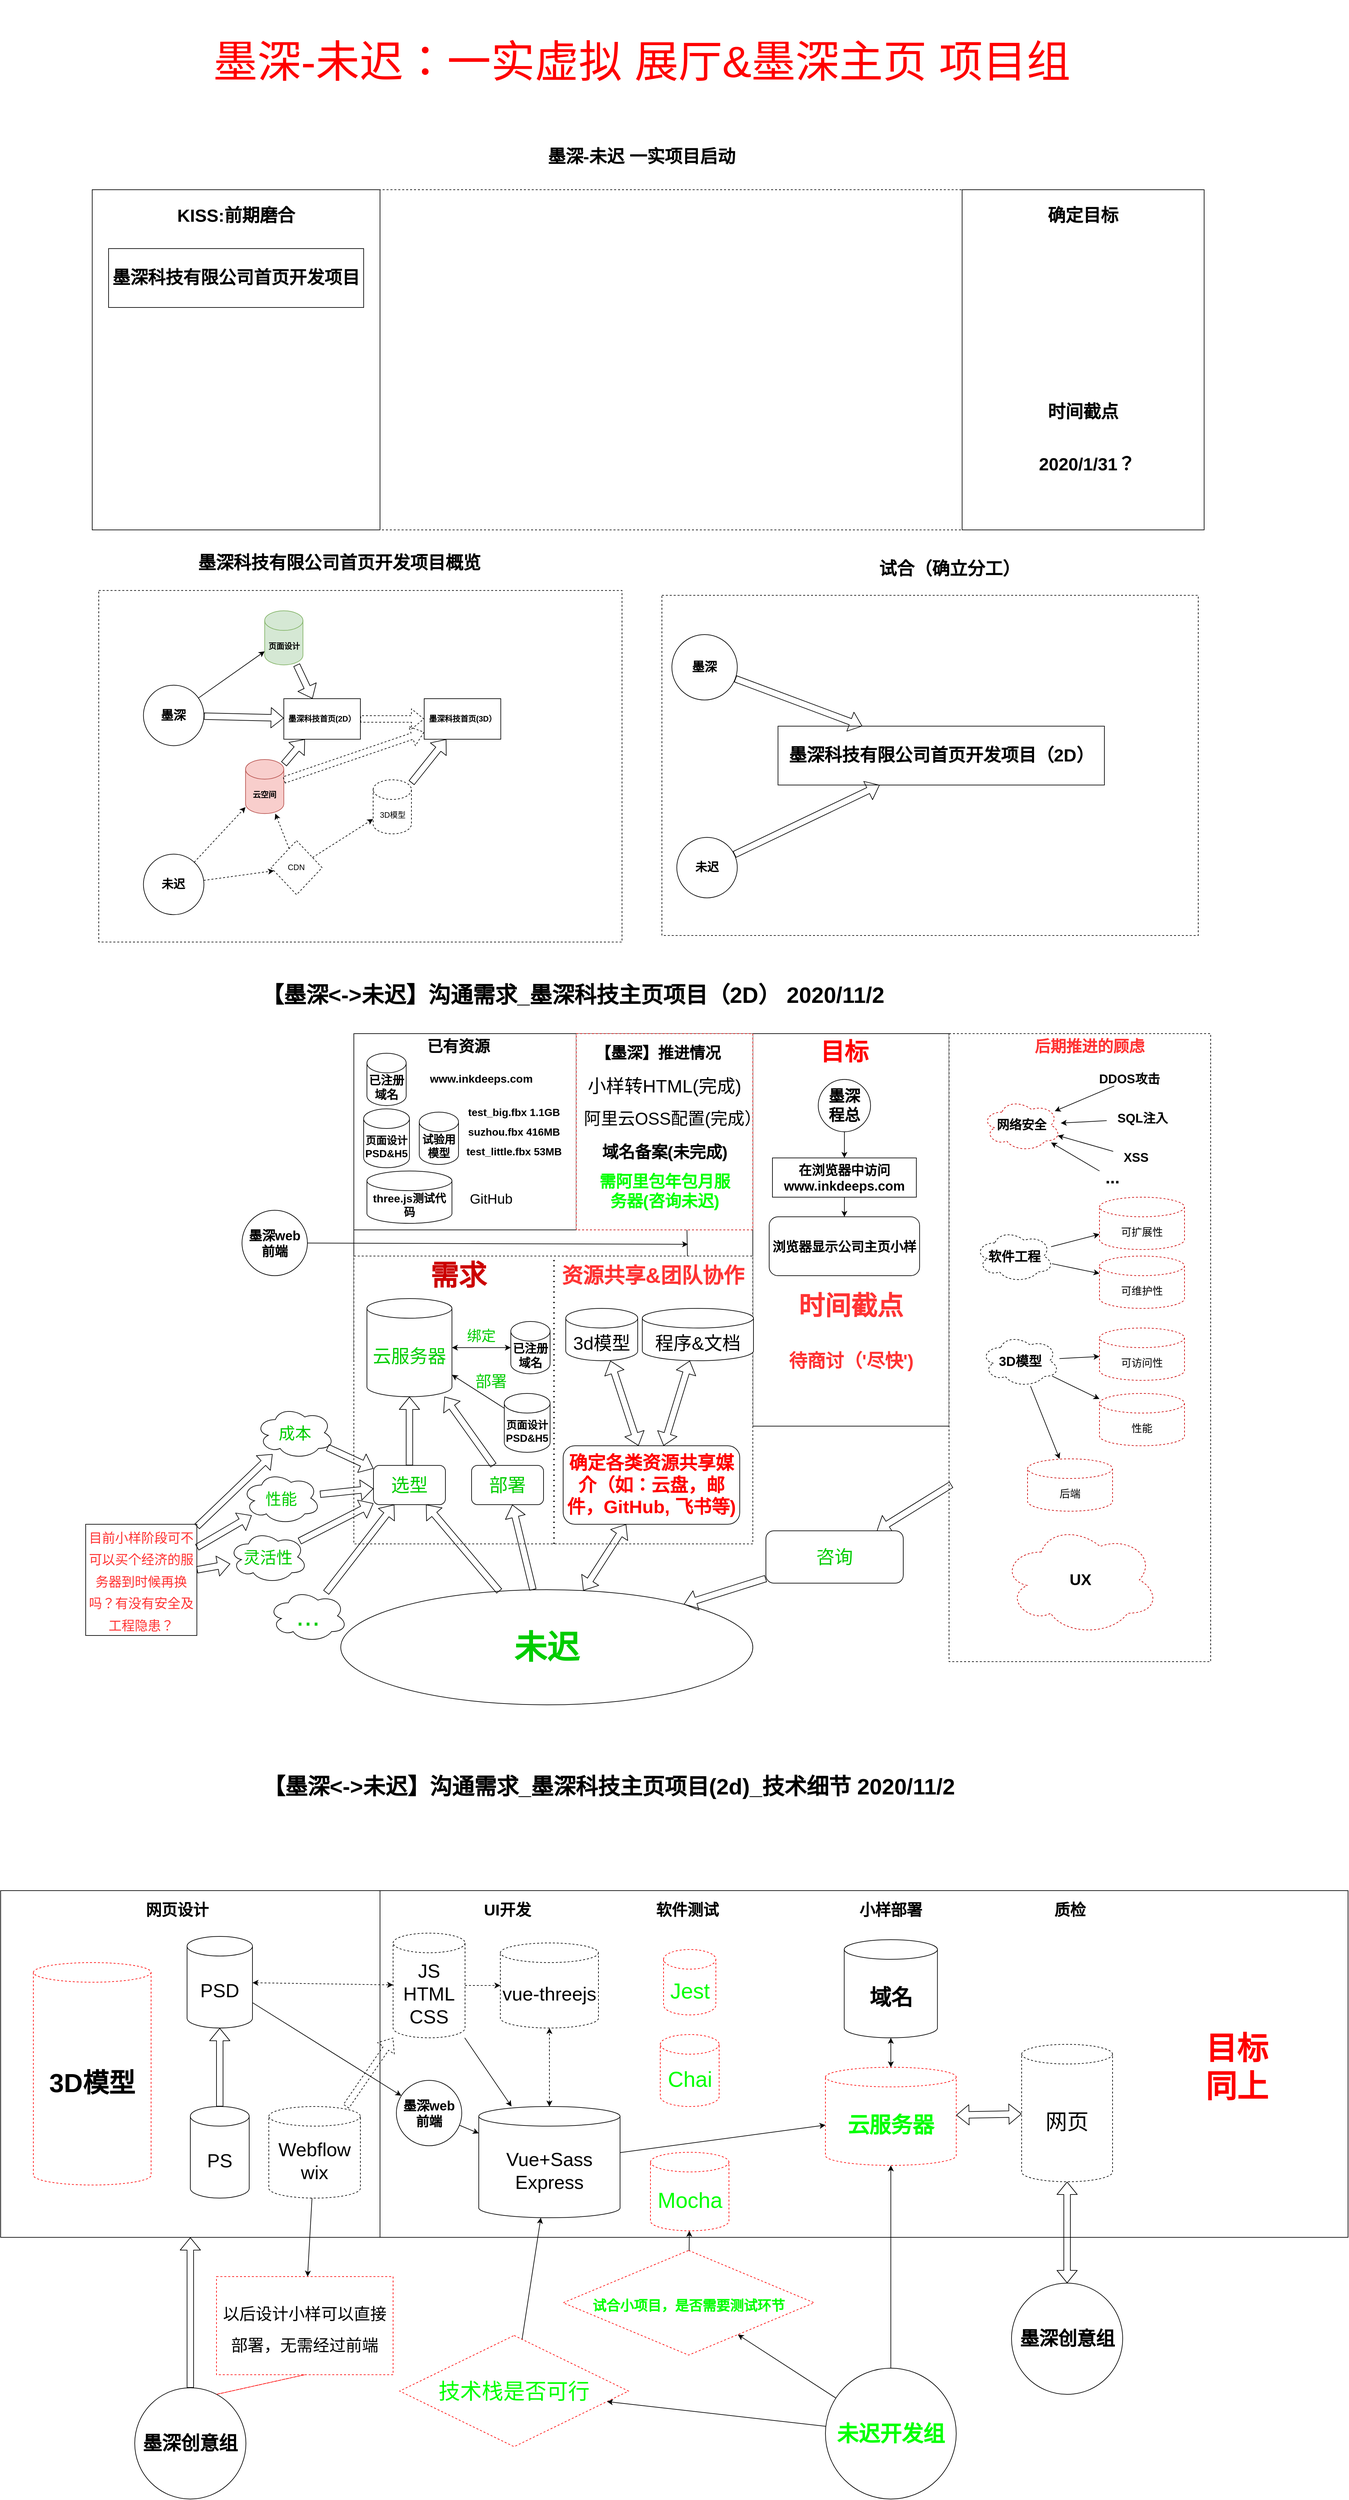 <mxfile version="13.8.8" type="github">
  <diagram id="kuiyt1MhbL2v9OrnDHOi" name="Page-1">
    <mxGraphModel dx="2782" dy="2357" grid="1" gridSize="10" guides="1" tooltips="1" connect="1" arrows="1" fold="1" page="1" pageScale="1" pageWidth="827" pageHeight="1169" math="0" shadow="0">
      <root>
        <mxCell id="0" />
        <mxCell id="1" parent="0" />
        <mxCell id="Zh1UnJbAb8gPV4NuENTu-28" value="" style="rounded=0;whiteSpace=wrap;html=1;dashed=1;" parent="1" vertex="1">
          <mxGeometry x="511" y="40" width="820" height="520" as="geometry" />
        </mxCell>
        <mxCell id="Zh1UnJbAb8gPV4NuENTu-27" value="&lt;span style=&quot;font-size: 27px&quot;&gt;&lt;b&gt;试合（确立分工）&lt;/b&gt;&lt;/span&gt;" style="text;html=1;strokeColor=none;fillColor=none;align=center;verticalAlign=middle;whiteSpace=wrap;rounded=0;dashed=1;" parent="1" vertex="1">
          <mxGeometry x="781" y="-40" width="340" height="80" as="geometry" />
        </mxCell>
        <mxCell id="Zh1UnJbAb8gPV4NuENTu-29" value="&lt;b&gt;&lt;font style=&quot;font-size: 19px&quot;&gt;墨深&lt;/font&gt;&lt;/b&gt;" style="ellipse;whiteSpace=wrap;html=1;aspect=fixed;" parent="1" vertex="1">
          <mxGeometry x="526.25" y="100" width="100" height="100" as="geometry" />
        </mxCell>
        <mxCell id="TPo5QiDIO2kZ5POcdjzT-1" value="" style="group" parent="1" vertex="1" connectable="0">
          <mxGeometry x="-350" y="-50" width="800" height="620" as="geometry" />
        </mxCell>
        <mxCell id="Zh1UnJbAb8gPV4NuENTu-25" value="" style="rounded=0;whiteSpace=wrap;html=1;dashed=1;" parent="TPo5QiDIO2kZ5POcdjzT-1" vertex="1">
          <mxGeometry y="82.667" width="800" height="537.333" as="geometry" />
        </mxCell>
        <mxCell id="Zh1UnJbAb8gPV4NuENTu-2" value="&lt;b&gt;&lt;font style=&quot;font-size: 19px&quot;&gt;墨深&lt;/font&gt;&lt;/b&gt;" style="ellipse;whiteSpace=wrap;html=1;aspect=fixed;" parent="TPo5QiDIO2kZ5POcdjzT-1" vertex="1">
          <mxGeometry x="68.293" y="227.333" width="92.492" height="92.492" as="geometry" />
        </mxCell>
        <mxCell id="Zh1UnJbAb8gPV4NuENTu-3" value="&lt;b&gt;&lt;font style=&quot;font-size: 18px&quot;&gt;未迟&lt;/font&gt;&lt;/b&gt;" style="ellipse;whiteSpace=wrap;html=1;aspect=fixed;" parent="TPo5QiDIO2kZ5POcdjzT-1" vertex="1">
          <mxGeometry x="68.293" y="485.667" width="92.492" height="92.492" as="geometry" />
        </mxCell>
        <mxCell id="Zh1UnJbAb8gPV4NuENTu-4" value="" style="shape=flexArrow;endArrow=classic;html=1;" parent="TPo5QiDIO2kZ5POcdjzT-1" source="Zh1UnJbAb8gPV4NuENTu-2" target="Zh1UnJbAb8gPV4NuENTu-7" edge="1">
          <mxGeometry width="50" height="50" relative="1" as="geometry">
            <mxPoint x="165.854" y="268.667" as="sourcePoint" />
            <mxPoint x="282.927" y="279.0" as="targetPoint" />
          </mxGeometry>
        </mxCell>
        <mxCell id="Zh1UnJbAb8gPV4NuENTu-7" value="&lt;b&gt;墨深科技首页(2D）&lt;/b&gt;" style="rounded=0;whiteSpace=wrap;html=1;" parent="TPo5QiDIO2kZ5POcdjzT-1" vertex="1">
          <mxGeometry x="282.927" y="248.0" width="117.073" height="62.0" as="geometry" />
        </mxCell>
        <mxCell id="Zh1UnJbAb8gPV4NuENTu-9" value="&lt;b&gt;页面设计&lt;/b&gt;" style="shape=cylinder3;whiteSpace=wrap;html=1;boundedLbl=1;backgroundOutline=1;size=15;fillColor=#d5e8d4;strokeColor=#82b366;" parent="TPo5QiDIO2kZ5POcdjzT-1" vertex="1">
          <mxGeometry x="253.659" y="113.667" width="58.537" height="82.667" as="geometry" />
        </mxCell>
        <mxCell id="Zh1UnJbAb8gPV4NuENTu-10" value="&lt;b&gt;云空间&lt;/b&gt;" style="shape=cylinder3;whiteSpace=wrap;html=1;boundedLbl=1;backgroundOutline=1;size=15;fillColor=#f8cecc;strokeColor=#b85450;" parent="TPo5QiDIO2kZ5POcdjzT-1" vertex="1">
          <mxGeometry x="224.39" y="341" width="58.537" height="82.667" as="geometry" />
        </mxCell>
        <mxCell id="Zh1UnJbAb8gPV4NuENTu-11" value="" style="shape=flexArrow;endArrow=classic;html=1;" parent="TPo5QiDIO2kZ5POcdjzT-1" source="Zh1UnJbAb8gPV4NuENTu-10" target="Zh1UnJbAb8gPV4NuENTu-7" edge="1">
          <mxGeometry width="50" height="50" relative="1" as="geometry">
            <mxPoint x="536.585" y="397.833" as="sourcePoint" />
            <mxPoint x="585.366" y="346.167" as="targetPoint" />
          </mxGeometry>
        </mxCell>
        <mxCell id="Zh1UnJbAb8gPV4NuENTu-6" value="" style="shape=flexArrow;endArrow=classic;html=1;" parent="TPo5QiDIO2kZ5POcdjzT-1" source="Zh1UnJbAb8gPV4NuENTu-9" target="Zh1UnJbAb8gPV4NuENTu-7" edge="1">
          <mxGeometry width="50" height="50" relative="1" as="geometry">
            <mxPoint x="517.073" y="196.333" as="sourcePoint" />
            <mxPoint x="565.854" y="144.667" as="targetPoint" />
          </mxGeometry>
        </mxCell>
        <mxCell id="Zh1UnJbAb8gPV4NuENTu-13" value="" style="endArrow=classic;html=1;" parent="TPo5QiDIO2kZ5POcdjzT-1" source="Zh1UnJbAb8gPV4NuENTu-2" target="Zh1UnJbAb8gPV4NuENTu-9" edge="1">
          <mxGeometry width="50" height="50" relative="1" as="geometry">
            <mxPoint x="390.244" y="361.667" as="sourcePoint" />
            <mxPoint x="439.024" y="310" as="targetPoint" />
          </mxGeometry>
        </mxCell>
        <mxCell id="Zh1UnJbAb8gPV4NuENTu-14" value="" style="shape=flexArrow;endArrow=classic;html=1;dashed=1;" parent="TPo5QiDIO2kZ5POcdjzT-1" source="Zh1UnJbAb8gPV4NuENTu-7" target="Zh1UnJbAb8gPV4NuENTu-15" edge="1">
          <mxGeometry width="50" height="50" relative="1" as="geometry">
            <mxPoint x="390.244" y="361.667" as="sourcePoint" />
            <mxPoint x="487.805" y="279.0" as="targetPoint" />
          </mxGeometry>
        </mxCell>
        <mxCell id="Zh1UnJbAb8gPV4NuENTu-15" value="&lt;b&gt;墨深科技首页(3D）&lt;/b&gt;" style="rounded=0;whiteSpace=wrap;html=1;" parent="TPo5QiDIO2kZ5POcdjzT-1" vertex="1">
          <mxGeometry x="497.561" y="248.0" width="117.073" height="62.0" as="geometry" />
        </mxCell>
        <mxCell id="Zh1UnJbAb8gPV4NuENTu-16" value="3D模型" style="shape=cylinder3;whiteSpace=wrap;html=1;boundedLbl=1;backgroundOutline=1;size=15;dashed=1;" parent="TPo5QiDIO2kZ5POcdjzT-1" vertex="1">
          <mxGeometry x="419.512" y="372" width="58.537" height="82.667" as="geometry" />
        </mxCell>
        <mxCell id="Zh1UnJbAb8gPV4NuENTu-18" value="" style="endArrow=classic;html=1;dashed=1;" parent="TPo5QiDIO2kZ5POcdjzT-1" source="Zh1UnJbAb8gPV4NuENTu-3" target="Zh1UnJbAb8gPV4NuENTu-10" edge="1">
          <mxGeometry width="50" height="50" relative="1" as="geometry">
            <mxPoint x="165.854" y="506.333" as="sourcePoint" />
            <mxPoint x="214.634" y="454.667" as="targetPoint" />
          </mxGeometry>
        </mxCell>
        <mxCell id="Zh1UnJbAb8gPV4NuENTu-20" value="CDN" style="rhombus;whiteSpace=wrap;html=1;dashed=1;" parent="TPo5QiDIO2kZ5POcdjzT-1" vertex="1">
          <mxGeometry x="263.415" y="465.0" width="78.049" height="82.667" as="geometry" />
        </mxCell>
        <mxCell id="Zh1UnJbAb8gPV4NuENTu-21" value="" style="endArrow=classic;html=1;dashed=1;" parent="TPo5QiDIO2kZ5POcdjzT-1" source="Zh1UnJbAb8gPV4NuENTu-3" target="Zh1UnJbAb8gPV4NuENTu-20" edge="1">
          <mxGeometry width="50" height="50" relative="1" as="geometry">
            <mxPoint x="195.122" y="516.667" as="sourcePoint" />
            <mxPoint x="243.902" y="465.0" as="targetPoint" />
          </mxGeometry>
        </mxCell>
        <mxCell id="Zh1UnJbAb8gPV4NuENTu-22" value="" style="endArrow=classic;html=1;dashed=1;" parent="TPo5QiDIO2kZ5POcdjzT-1" source="Zh1UnJbAb8gPV4NuENTu-20" target="Zh1UnJbAb8gPV4NuENTu-10" edge="1">
          <mxGeometry width="50" height="50" relative="1" as="geometry">
            <mxPoint x="390.244" y="361.667" as="sourcePoint" />
            <mxPoint x="439.024" y="310" as="targetPoint" />
          </mxGeometry>
        </mxCell>
        <mxCell id="Zh1UnJbAb8gPV4NuENTu-23" value="" style="endArrow=classic;html=1;dashed=1;" parent="TPo5QiDIO2kZ5POcdjzT-1" source="Zh1UnJbAb8gPV4NuENTu-20" target="Zh1UnJbAb8gPV4NuENTu-16" edge="1">
          <mxGeometry width="50" height="50" relative="1" as="geometry">
            <mxPoint x="390.244" y="361.667" as="sourcePoint" />
            <mxPoint x="439.024" y="310" as="targetPoint" />
          </mxGeometry>
        </mxCell>
        <mxCell id="Zh1UnJbAb8gPV4NuENTu-12" value="" style="shape=flexArrow;endArrow=classic;html=1;" parent="TPo5QiDIO2kZ5POcdjzT-1" source="Zh1UnJbAb8gPV4NuENTu-16" target="Zh1UnJbAb8gPV4NuENTu-15" edge="1">
          <mxGeometry width="50" height="50" relative="1" as="geometry">
            <mxPoint x="517.073" y="408.167" as="sourcePoint" />
            <mxPoint x="565.854" y="356.5" as="targetPoint" />
          </mxGeometry>
        </mxCell>
        <mxCell id="Zh1UnJbAb8gPV4NuENTu-24" value="" style="shape=flexArrow;endArrow=classic;html=1;dashed=1;" parent="TPo5QiDIO2kZ5POcdjzT-1" source="Zh1UnJbAb8gPV4NuENTu-10" target="Zh1UnJbAb8gPV4NuENTu-15" edge="1">
          <mxGeometry width="50" height="50" relative="1" as="geometry">
            <mxPoint x="390.244" y="361.667" as="sourcePoint" />
            <mxPoint x="439.024" y="310" as="targetPoint" />
          </mxGeometry>
        </mxCell>
        <mxCell id="Zh1UnJbAb8gPV4NuENTu-26" value="&lt;b&gt;&lt;font style=&quot;font-size: 27px&quot;&gt;墨深科技有限公司首页开发项目概览&lt;/font&gt;&lt;/b&gt;" style="text;html=1;strokeColor=none;fillColor=none;align=center;verticalAlign=middle;whiteSpace=wrap;rounded=0;dashed=1;" parent="TPo5QiDIO2kZ5POcdjzT-1" vertex="1">
          <mxGeometry x="80" width="575.61" height="82.67" as="geometry" />
        </mxCell>
        <mxCell id="TPo5QiDIO2kZ5POcdjzT-6" value="&lt;span style=&quot;font-size: 34px&quot;&gt;&lt;b style=&quot;font-size: 34px&quot;&gt;【墨深&amp;lt;-&amp;gt;未迟】沟通需求_墨深科技主页项目（2D） 2020/11/2&lt;/b&gt;&lt;/span&gt;" style="text;html=1;strokeColor=none;fillColor=none;align=center;verticalAlign=middle;whiteSpace=wrap;rounded=0;dashed=1;fontSize=34;" parent="1" vertex="1">
          <mxGeometry x="-150" y="610" width="1050" height="82.67" as="geometry" />
        </mxCell>
        <mxCell id="TPo5QiDIO2kZ5POcdjzT-123" value="" style="rounded=0;whiteSpace=wrap;html=1;dashed=1;" parent="1" vertex="1">
          <mxGeometry x="-360" y="-580" width="1700" height="520" as="geometry" />
        </mxCell>
        <mxCell id="TPo5QiDIO2kZ5POcdjzT-124" value="&lt;span style=&quot;font-size: 27px&quot;&gt;&lt;b&gt;墨深-未迟 一实项目启动&lt;/b&gt;&lt;/span&gt;" style="text;html=1;strokeColor=none;fillColor=none;align=center;verticalAlign=middle;whiteSpace=wrap;rounded=0;dashed=1;" parent="1" vertex="1">
          <mxGeometry x="310" y="-670" width="340" height="80" as="geometry" />
        </mxCell>
        <mxCell id="TPo5QiDIO2kZ5POcdjzT-136" value="墨深-未迟：一实虚拟 展厅&amp;amp;墨深主页 项目组" style="text;html=1;strokeColor=none;fillColor=none;align=center;verticalAlign=middle;whiteSpace=wrap;rounded=0;fontSize=67;fontColor=#FF0000;" parent="1" vertex="1">
          <mxGeometry x="-227.5" y="-870" width="1415" height="190" as="geometry" />
        </mxCell>
        <mxCell id="TPo5QiDIO2kZ5POcdjzT-137" value="" style="group" parent="1" vertex="1" connectable="0">
          <mxGeometry x="-370" y="710" width="1720" height="1026" as="geometry" />
        </mxCell>
        <mxCell id="TPo5QiDIO2kZ5POcdjzT-5" value="" style="rounded=0;whiteSpace=wrap;html=1;" parent="TPo5QiDIO2kZ5POcdjzT-137" vertex="1">
          <mxGeometry x="410" width="780" height="500" as="geometry" />
        </mxCell>
        <mxCell id="TPo5QiDIO2kZ5POcdjzT-7" value="&lt;b&gt;&lt;font style=&quot;font-size: 20px&quot;&gt;墨深web前端&lt;/font&gt;&lt;/b&gt;" style="ellipse;whiteSpace=wrap;html=1;aspect=fixed;" parent="TPo5QiDIO2kZ5POcdjzT-137" vertex="1">
          <mxGeometry x="239" y="270" width="100" height="100" as="geometry" />
        </mxCell>
        <mxCell id="TPo5QiDIO2kZ5POcdjzT-10" value="" style="rounded=0;whiteSpace=wrap;html=1;" parent="TPo5QiDIO2kZ5POcdjzT-137" vertex="1">
          <mxGeometry x="410" width="340" height="300" as="geometry" />
        </mxCell>
        <mxCell id="TPo5QiDIO2kZ5POcdjzT-11" value="&lt;b&gt;&lt;font style=&quot;font-size: 24px&quot;&gt;已有资源&lt;/font&gt;&lt;/b&gt;" style="text;html=1;strokeColor=none;fillColor=none;align=center;verticalAlign=middle;whiteSpace=wrap;rounded=0;" parent="TPo5QiDIO2kZ5POcdjzT-137" vertex="1">
          <mxGeometry x="520" y="10" width="100" height="20" as="geometry" />
        </mxCell>
        <mxCell id="TPo5QiDIO2kZ5POcdjzT-9" value="&lt;b&gt;&lt;font style=&quot;font-size: 18px&quot;&gt;已注册域名&lt;/font&gt;&lt;/b&gt;" style="shape=cylinder3;whiteSpace=wrap;html=1;boundedLbl=1;backgroundOutline=1;size=15;" parent="TPo5QiDIO2kZ5POcdjzT-137" vertex="1">
          <mxGeometry x="430" y="30" width="60" height="80" as="geometry" />
        </mxCell>
        <mxCell id="TPo5QiDIO2kZ5POcdjzT-12" value="&lt;b&gt;&lt;font style=&quot;font-size: 17px&quot;&gt;www.inkdeeps.com&lt;/font&gt;&lt;/b&gt;" style="text;html=1;strokeColor=none;fillColor=none;align=center;verticalAlign=middle;whiteSpace=wrap;rounded=0;" parent="TPo5QiDIO2kZ5POcdjzT-137" vertex="1">
          <mxGeometry x="500" y="60" width="210" height="20" as="geometry" />
        </mxCell>
        <mxCell id="TPo5QiDIO2kZ5POcdjzT-13" value="" style="rounded=0;whiteSpace=wrap;html=1;" parent="TPo5QiDIO2kZ5POcdjzT-137" vertex="1">
          <mxGeometry x="1020" width="300" height="600" as="geometry" />
        </mxCell>
        <mxCell id="TPo5QiDIO2kZ5POcdjzT-14" value="&lt;b&gt;&lt;font style=&quot;font-size: 16px&quot;&gt;页面设计PSD&amp;amp;H5&lt;/font&gt;&lt;/b&gt;" style="shape=cylinder3;whiteSpace=wrap;html=1;boundedLbl=1;backgroundOutline=1;size=15;" parent="TPo5QiDIO2kZ5POcdjzT-137" vertex="1">
          <mxGeometry x="425" y="115" width="70" height="90" as="geometry" />
        </mxCell>
        <mxCell id="TPo5QiDIO2kZ5POcdjzT-15" value="&lt;b&gt;&lt;font style=&quot;font-size: 37px&quot;&gt;目标&lt;/font&gt;&lt;/b&gt;" style="text;html=1;strokeColor=none;fillColor=none;align=center;verticalAlign=middle;whiteSpace=wrap;rounded=0;fontColor=#FF0000;" parent="TPo5QiDIO2kZ5POcdjzT-137" vertex="1">
          <mxGeometry x="1110" y="19" width="100" height="20" as="geometry" />
        </mxCell>
        <mxCell id="TPo5QiDIO2kZ5POcdjzT-16" value="" style="endArrow=classic;html=1;" parent="TPo5QiDIO2kZ5POcdjzT-137" source="TPo5QiDIO2kZ5POcdjzT-7" edge="1">
          <mxGeometry width="50" height="50" relative="1" as="geometry">
            <mxPoint x="329" y="390" as="sourcePoint" />
            <mxPoint x="921" y="322" as="targetPoint" />
          </mxGeometry>
        </mxCell>
        <mxCell id="TPo5QiDIO2kZ5POcdjzT-8" value="&lt;b&gt;&lt;font style=&quot;font-size: 24px&quot;&gt;墨深 程总&lt;/font&gt;&lt;/b&gt;" style="ellipse;whiteSpace=wrap;html=1;aspect=fixed;" parent="TPo5QiDIO2kZ5POcdjzT-137" vertex="1">
          <mxGeometry x="1120" y="70" width="80" height="80" as="geometry" />
        </mxCell>
        <mxCell id="TPo5QiDIO2kZ5POcdjzT-18" value="" style="rounded=0;whiteSpace=wrap;html=1;dashed=1;" parent="TPo5QiDIO2kZ5POcdjzT-137" vertex="1">
          <mxGeometry x="1320" width="400" height="960" as="geometry" />
        </mxCell>
        <mxCell id="TPo5QiDIO2kZ5POcdjzT-19" value="&lt;span style=&quot;font-size: 24px&quot;&gt;&lt;b&gt;后期推进的顾虑&lt;/b&gt;&lt;/span&gt;" style="text;html=1;strokeColor=none;fillColor=none;align=center;verticalAlign=middle;whiteSpace=wrap;rounded=0;fontColor=#FF3333;" parent="TPo5QiDIO2kZ5POcdjzT-137" vertex="1">
          <mxGeometry x="1430" y="10" width="210" height="20" as="geometry" />
        </mxCell>
        <mxCell id="TPo5QiDIO2kZ5POcdjzT-20" value="&lt;b&gt;&lt;font style=&quot;font-size: 20px&quot;&gt;3D模型&lt;/font&gt;&lt;/b&gt;" style="ellipse;shape=cloud;whiteSpace=wrap;html=1;dashed=1;" parent="TPo5QiDIO2kZ5POcdjzT-137" vertex="1">
          <mxGeometry x="1369" y="460" width="120" height="80" as="geometry" />
        </mxCell>
        <mxCell id="TPo5QiDIO2kZ5POcdjzT-22" value="" style="rounded=0;whiteSpace=wrap;html=1;dashed=1;fontColor=#CC0000;labelBorderColor=#CC0000;" parent="TPo5QiDIO2kZ5POcdjzT-137" vertex="1">
          <mxGeometry x="410" y="340" width="610" height="440" as="geometry" />
        </mxCell>
        <mxCell id="TPo5QiDIO2kZ5POcdjzT-24" value="&lt;b&gt;&lt;font style=&quot;font-size: 43px&quot;&gt;需求&lt;/font&gt;&lt;/b&gt;" style="text;html=1;strokeColor=none;fillColor=none;align=center;verticalAlign=middle;whiteSpace=wrap;rounded=0;fontColor=#CC0000;" parent="TPo5QiDIO2kZ5POcdjzT-137" vertex="1">
          <mxGeometry x="520" y="360" width="100" height="20" as="geometry" />
        </mxCell>
        <mxCell id="TPo5QiDIO2kZ5POcdjzT-28" value="" style="rounded=0;whiteSpace=wrap;html=1;dashed=1;strokeColor=#CC0000;" parent="TPo5QiDIO2kZ5POcdjzT-137" vertex="1">
          <mxGeometry x="750" width="270" height="300" as="geometry" />
        </mxCell>
        <mxCell id="TPo5QiDIO2kZ5POcdjzT-29" value="&lt;span style=&quot;font-size: 24px&quot;&gt;&lt;b&gt;【墨深】推进情况&lt;/b&gt;&lt;/span&gt;" style="text;html=1;strokeColor=none;fillColor=none;align=center;verticalAlign=middle;whiteSpace=wrap;rounded=0;" parent="TPo5QiDIO2kZ5POcdjzT-137" vertex="1">
          <mxGeometry x="760" y="20" width="230" height="20" as="geometry" />
        </mxCell>
        <mxCell id="TPo5QiDIO2kZ5POcdjzT-31" value="&lt;b&gt;&lt;font style=&quot;font-size: 20px&quot;&gt;在浏览器中访问 www.inkdeeps.com&lt;/font&gt;&lt;/b&gt;" style="rounded=0;whiteSpace=wrap;html=1;fontColor=#000000;" parent="TPo5QiDIO2kZ5POcdjzT-137" vertex="1">
          <mxGeometry x="1050" y="190" width="220" height="60" as="geometry" />
        </mxCell>
        <mxCell id="TPo5QiDIO2kZ5POcdjzT-32" style="edgeStyle=orthogonalEdgeStyle;rounded=0;orthogonalLoop=1;jettySize=auto;html=1;exitX=0.5;exitY=1;exitDx=0;exitDy=0;fontColor=#000000;" parent="TPo5QiDIO2kZ5POcdjzT-137" source="TPo5QiDIO2kZ5POcdjzT-8" target="TPo5QiDIO2kZ5POcdjzT-31" edge="1">
          <mxGeometry relative="1" as="geometry" />
        </mxCell>
        <mxCell id="TPo5QiDIO2kZ5POcdjzT-34" value="&lt;b&gt;&lt;font style=&quot;font-size: 20px&quot;&gt;浏览器显示公司主页小样&lt;/font&gt;&lt;/b&gt;" style="rounded=1;whiteSpace=wrap;html=1;fontColor=#000000;" parent="TPo5QiDIO2kZ5POcdjzT-137" vertex="1">
          <mxGeometry x="1045" y="280" width="230" height="90" as="geometry" />
        </mxCell>
        <mxCell id="TPo5QiDIO2kZ5POcdjzT-35" style="edgeStyle=orthogonalEdgeStyle;rounded=0;orthogonalLoop=1;jettySize=auto;html=1;exitX=0.5;exitY=1;exitDx=0;exitDy=0;fontColor=#000000;" parent="TPo5QiDIO2kZ5POcdjzT-137" source="TPo5QiDIO2kZ5POcdjzT-31" target="TPo5QiDIO2kZ5POcdjzT-34" edge="1">
          <mxGeometry relative="1" as="geometry" />
        </mxCell>
        <mxCell id="TPo5QiDIO2kZ5POcdjzT-36" value="&lt;b&gt;&lt;font style=&quot;font-size: 40px&quot;&gt;时间截点&lt;/font&gt;&lt;/b&gt;" style="text;html=1;strokeColor=none;fillColor=none;align=center;verticalAlign=middle;whiteSpace=wrap;rounded=0;fontColor=#FF3333;" parent="TPo5QiDIO2kZ5POcdjzT-137" vertex="1">
          <mxGeometry x="1070" y="400" width="200" height="30" as="geometry" />
        </mxCell>
        <mxCell id="TPo5QiDIO2kZ5POcdjzT-37" value="&lt;b&gt;&lt;font style=&quot;font-size: 17px&quot;&gt;试验用模型&lt;/font&gt;&lt;/b&gt;" style="shape=cylinder3;whiteSpace=wrap;html=1;boundedLbl=1;backgroundOutline=1;size=15;fontColor=#000000;" parent="TPo5QiDIO2kZ5POcdjzT-137" vertex="1">
          <mxGeometry x="510" y="120" width="60" height="80" as="geometry" />
        </mxCell>
        <mxCell id="TPo5QiDIO2kZ5POcdjzT-39" value="&lt;b style=&quot;font-size: 16px;&quot;&gt;test_big.fbx 1.1GB&lt;/b&gt;" style="text;html=1;strokeColor=none;fillColor=none;align=center;verticalAlign=middle;whiteSpace=wrap;rounded=0;dashed=1;fontColor=#000000;fontSize=16;" parent="TPo5QiDIO2kZ5POcdjzT-137" vertex="1">
          <mxGeometry x="580" y="110" width="150" height="20" as="geometry" />
        </mxCell>
        <mxCell id="TPo5QiDIO2kZ5POcdjzT-48" value="&lt;b style=&quot;font-size: 16px&quot;&gt;suzhou.fbx 416MB&lt;/b&gt;" style="text;html=1;strokeColor=none;fillColor=none;align=center;verticalAlign=middle;whiteSpace=wrap;rounded=0;dashed=1;fontColor=#000000;fontSize=16;" parent="TPo5QiDIO2kZ5POcdjzT-137" vertex="1">
          <mxGeometry x="580" y="140" width="150" height="20" as="geometry" />
        </mxCell>
        <mxCell id="TPo5QiDIO2kZ5POcdjzT-49" value="&lt;span style=&quot;font-size: 17px&quot;&gt;&lt;b&gt;three.js测试代码&lt;/b&gt;&lt;/span&gt;" style="shape=cylinder3;whiteSpace=wrap;html=1;boundedLbl=1;backgroundOutline=1;size=15;fontColor=#000000;" parent="TPo5QiDIO2kZ5POcdjzT-137" vertex="1">
          <mxGeometry x="430" y="210" width="130" height="80" as="geometry" />
        </mxCell>
        <mxCell id="TPo5QiDIO2kZ5POcdjzT-50" value="&lt;b style=&quot;font-size: 16px&quot;&gt;test_little.fbx 53MB&lt;/b&gt;" style="text;html=1;strokeColor=none;fillColor=none;align=center;verticalAlign=middle;whiteSpace=wrap;rounded=0;dashed=1;fontColor=#000000;fontSize=16;" parent="TPo5QiDIO2kZ5POcdjzT-137" vertex="1">
          <mxGeometry x="580" y="170" width="150" height="20" as="geometry" />
        </mxCell>
        <mxCell id="TPo5QiDIO2kZ5POcdjzT-51" value="" style="endArrow=none;html=1;fontSize=16;fontColor=#000000;entryX=0.627;entryY=1;entryDx=0;entryDy=0;entryPerimeter=0;" parent="TPo5QiDIO2kZ5POcdjzT-137" target="TPo5QiDIO2kZ5POcdjzT-28" edge="1">
          <mxGeometry width="50" height="50" relative="1" as="geometry">
            <mxPoint x="920" y="340" as="sourcePoint" />
            <mxPoint x="970" y="290" as="targetPoint" />
          </mxGeometry>
        </mxCell>
        <mxCell id="TPo5QiDIO2kZ5POcdjzT-53" value="&lt;b style=&quot;font-size: 32px;&quot;&gt;&lt;font style=&quot;font-size: 32px;&quot;&gt;资源共享&amp;amp;团队协作&lt;/font&gt;&lt;/b&gt;" style="text;html=1;strokeColor=none;fillColor=none;align=center;verticalAlign=middle;whiteSpace=wrap;rounded=0;fontColor=#FF3333;fontSize=32;" parent="TPo5QiDIO2kZ5POcdjzT-137" vertex="1">
          <mxGeometry x="700" y="355" width="335" height="30" as="geometry" />
        </mxCell>
        <mxCell id="TPo5QiDIO2kZ5POcdjzT-54" value="" style="group" parent="TPo5QiDIO2kZ5POcdjzT-137" vertex="1" connectable="0">
          <mxGeometry x="1371" y="60" width="300" height="140" as="geometry" />
        </mxCell>
        <mxCell id="TPo5QiDIO2kZ5POcdjzT-40" value="&lt;b&gt;&lt;font style=&quot;font-size: 19px&quot;&gt;网络安全&lt;/font&gt;&lt;/b&gt;" style="ellipse;shape=cloud;whiteSpace=wrap;html=1;dashed=1;strokeColor=#CC0000;fontColor=#000000;" parent="TPo5QiDIO2kZ5POcdjzT-54" vertex="1">
          <mxGeometry y="40" width="120" height="80" as="geometry" />
        </mxCell>
        <mxCell id="TPo5QiDIO2kZ5POcdjzT-41" value="" style="endArrow=classic;html=1;fontColor=#000000;" parent="TPo5QiDIO2kZ5POcdjzT-54" source="TPo5QiDIO2kZ5POcdjzT-42" target="TPo5QiDIO2kZ5POcdjzT-40" edge="1">
          <mxGeometry width="50" height="50" relative="1" as="geometry">
            <mxPoint x="180" y="80" as="sourcePoint" />
            <mxPoint x="230" y="30" as="targetPoint" />
          </mxGeometry>
        </mxCell>
        <mxCell id="TPo5QiDIO2kZ5POcdjzT-42" value="&lt;b&gt;&lt;font style=&quot;font-size: 19px&quot;&gt;DDOS攻击&lt;/font&gt;&lt;/b&gt;" style="text;html=1;strokeColor=none;fillColor=none;align=center;verticalAlign=middle;whiteSpace=wrap;rounded=0;dashed=1;fontColor=#000000;" parent="TPo5QiDIO2kZ5POcdjzT-54" vertex="1">
          <mxGeometry x="170" width="110" height="20" as="geometry" />
        </mxCell>
        <mxCell id="TPo5QiDIO2kZ5POcdjzT-43" value="&lt;span style=&quot;font-size: 19px&quot;&gt;&lt;b&gt;SQL注入&lt;/b&gt;&lt;/span&gt;" style="text;html=1;strokeColor=none;fillColor=none;align=center;verticalAlign=middle;whiteSpace=wrap;rounded=0;dashed=1;fontColor=#000000;" parent="TPo5QiDIO2kZ5POcdjzT-54" vertex="1">
          <mxGeometry x="190" y="60" width="110" height="20" as="geometry" />
        </mxCell>
        <mxCell id="TPo5QiDIO2kZ5POcdjzT-45" value="" style="endArrow=classic;html=1;fontColor=#000000;" parent="TPo5QiDIO2kZ5POcdjzT-54" source="TPo5QiDIO2kZ5POcdjzT-43" target="TPo5QiDIO2kZ5POcdjzT-40" edge="1">
          <mxGeometry width="50" height="50" relative="1" as="geometry">
            <mxPoint x="211.429" y="30" as="sourcePoint" />
            <mxPoint x="120.62" y="68.525" as="targetPoint" />
          </mxGeometry>
        </mxCell>
        <mxCell id="TPo5QiDIO2kZ5POcdjzT-46" value="&lt;span style=&quot;font-size: 19px&quot;&gt;&lt;b&gt;XSS&lt;/b&gt;&lt;/span&gt;" style="text;html=1;strokeColor=none;fillColor=none;align=center;verticalAlign=middle;whiteSpace=wrap;rounded=0;dashed=1;fontColor=#000000;" parent="TPo5QiDIO2kZ5POcdjzT-54" vertex="1">
          <mxGeometry x="180" y="120" width="110" height="20" as="geometry" />
        </mxCell>
        <mxCell id="TPo5QiDIO2kZ5POcdjzT-47" value="" style="endArrow=classic;html=1;fontColor=#000000;" parent="TPo5QiDIO2kZ5POcdjzT-54" source="TPo5QiDIO2kZ5POcdjzT-46" target="TPo5QiDIO2kZ5POcdjzT-40" edge="1">
          <mxGeometry width="50" height="50" relative="1" as="geometry">
            <mxPoint x="200" y="82.973" as="sourcePoint" />
            <mxPoint x="129.804" y="86.767" as="targetPoint" />
          </mxGeometry>
        </mxCell>
        <mxCell id="TPo5QiDIO2kZ5POcdjzT-55" value="&lt;span style=&quot;font-size: 20px&quot;&gt;&lt;b&gt;软件工程&lt;/b&gt;&lt;/span&gt;" style="ellipse;shape=cloud;whiteSpace=wrap;html=1;dashed=1;" parent="TPo5QiDIO2kZ5POcdjzT-137" vertex="1">
          <mxGeometry x="1360" y="300" width="120" height="80" as="geometry" />
        </mxCell>
        <mxCell id="TPo5QiDIO2kZ5POcdjzT-56" value="可扩展性" style="shape=cylinder3;whiteSpace=wrap;html=1;boundedLbl=1;backgroundOutline=1;size=15;dashed=1;strokeColor=#CC0000;fontSize=16;fontColor=#000000;" parent="TPo5QiDIO2kZ5POcdjzT-137" vertex="1">
          <mxGeometry x="1550" y="250" width="130" height="80" as="geometry" />
        </mxCell>
        <mxCell id="TPo5QiDIO2kZ5POcdjzT-57" value="可维护性" style="shape=cylinder3;whiteSpace=wrap;html=1;boundedLbl=1;backgroundOutline=1;size=15;dashed=1;strokeColor=#CC0000;fontSize=16;fontColor=#000000;" parent="TPo5QiDIO2kZ5POcdjzT-137" vertex="1">
          <mxGeometry x="1550" y="340" width="130" height="80" as="geometry" />
        </mxCell>
        <mxCell id="TPo5QiDIO2kZ5POcdjzT-59" value="" style="endArrow=classic;html=1;fontSize=16;fontColor=#000000;" parent="TPo5QiDIO2kZ5POcdjzT-137" source="TPo5QiDIO2kZ5POcdjzT-55" target="TPo5QiDIO2kZ5POcdjzT-56" edge="1">
          <mxGeometry width="50" height="50" relative="1" as="geometry">
            <mxPoint x="1170" y="420" as="sourcePoint" />
            <mxPoint x="1220" y="370" as="targetPoint" />
          </mxGeometry>
        </mxCell>
        <mxCell id="TPo5QiDIO2kZ5POcdjzT-60" value="" style="endArrow=classic;html=1;fontSize=16;fontColor=#000000;" parent="TPo5QiDIO2kZ5POcdjzT-137" source="TPo5QiDIO2kZ5POcdjzT-55" target="TPo5QiDIO2kZ5POcdjzT-57" edge="1">
          <mxGeometry width="50" height="50" relative="1" as="geometry">
            <mxPoint x="1170" y="420" as="sourcePoint" />
            <mxPoint x="1220" y="370" as="targetPoint" />
          </mxGeometry>
        </mxCell>
        <mxCell id="TPo5QiDIO2kZ5POcdjzT-61" value="&lt;b&gt;&lt;font style=&quot;font-size: 26px&quot;&gt;...&lt;/font&gt;&lt;/b&gt;" style="text;html=1;strokeColor=none;fillColor=none;align=center;verticalAlign=middle;whiteSpace=wrap;rounded=0;dashed=1;fontSize=16;fontColor=#000000;" parent="TPo5QiDIO2kZ5POcdjzT-137" vertex="1">
          <mxGeometry x="1550" y="210" width="40" height="20" as="geometry" />
        </mxCell>
        <mxCell id="TPo5QiDIO2kZ5POcdjzT-62" value="" style="endArrow=classic;html=1;fontSize=16;fontColor=#000000;exitX=0;exitY=0;exitDx=0;exitDy=0;" parent="TPo5QiDIO2kZ5POcdjzT-137" source="TPo5QiDIO2kZ5POcdjzT-61" target="TPo5QiDIO2kZ5POcdjzT-40" edge="1">
          <mxGeometry width="50" height="50" relative="1" as="geometry">
            <mxPoint x="1170" y="340" as="sourcePoint" />
            <mxPoint x="1220" y="290" as="targetPoint" />
          </mxGeometry>
        </mxCell>
        <mxCell id="TPo5QiDIO2kZ5POcdjzT-63" value="可访问性" style="shape=cylinder3;whiteSpace=wrap;html=1;boundedLbl=1;backgroundOutline=1;size=15;dashed=1;strokeColor=#CC0000;fontSize=16;fontColor=#000000;" parent="TPo5QiDIO2kZ5POcdjzT-137" vertex="1">
          <mxGeometry x="1550" y="450" width="130" height="80" as="geometry" />
        </mxCell>
        <mxCell id="TPo5QiDIO2kZ5POcdjzT-64" value="" style="endArrow=classic;html=1;fontSize=16;fontColor=#000000;" parent="TPo5QiDIO2kZ5POcdjzT-137" source="TPo5QiDIO2kZ5POcdjzT-20" target="TPo5QiDIO2kZ5POcdjzT-63" edge="1">
          <mxGeometry width="50" height="50" relative="1" as="geometry">
            <mxPoint x="1479" y="460" as="sourcePoint" />
            <mxPoint x="1529" y="410" as="targetPoint" />
          </mxGeometry>
        </mxCell>
        <mxCell id="TPo5QiDIO2kZ5POcdjzT-65" value="&lt;span style=&quot;font-size: 24px&quot;&gt;&lt;b&gt;UX&lt;/b&gt;&lt;/span&gt;" style="ellipse;shape=cloud;whiteSpace=wrap;html=1;dashed=1;strokeColor=#CC0000;fontSize=16;fontColor=#000000;" parent="TPo5QiDIO2kZ5POcdjzT-137" vertex="1">
          <mxGeometry x="1401" y="750" width="240" height="170" as="geometry" />
        </mxCell>
        <mxCell id="TPo5QiDIO2kZ5POcdjzT-66" value="&lt;font style=&quot;font-size: 28px;&quot;&gt;小样转HTML(完成)&lt;/font&gt;" style="text;html=1;strokeColor=none;fillColor=none;align=center;verticalAlign=middle;whiteSpace=wrap;rounded=0;dashed=1;fontSize=28;fontColor=#000000;" parent="TPo5QiDIO2kZ5POcdjzT-137" vertex="1">
          <mxGeometry x="760" y="70" width="250" height="20" as="geometry" />
        </mxCell>
        <mxCell id="TPo5QiDIO2kZ5POcdjzT-67" value="&lt;span style=&quot;font-size: 26px;&quot;&gt;阿里云OSS配置(完成）&lt;/span&gt;" style="text;html=1;strokeColor=none;fillColor=none;align=center;verticalAlign=middle;whiteSpace=wrap;rounded=0;dashed=1;fontSize=26;fontColor=#000000;" parent="TPo5QiDIO2kZ5POcdjzT-137" vertex="1">
          <mxGeometry x="745" y="120" width="305" height="20" as="geometry" />
        </mxCell>
        <mxCell id="TPo5QiDIO2kZ5POcdjzT-68" value="&lt;b&gt;&lt;font style=&quot;font-size: 25px&quot;&gt;域名备案(未完成)&lt;/font&gt;&lt;/b&gt;" style="text;html=1;strokeColor=none;fillColor=none;align=center;verticalAlign=middle;whiteSpace=wrap;rounded=0;dashed=1;fontSize=16;fontColor=#000000;" parent="TPo5QiDIO2kZ5POcdjzT-137" vertex="1">
          <mxGeometry x="782.5" y="170" width="205" height="20" as="geometry" />
        </mxCell>
        <mxCell id="TPo5QiDIO2kZ5POcdjzT-69" value="&lt;b&gt;&lt;font style=&quot;font-size: 25px&quot;&gt;需阿里包年包月服务器(咨询未迟)&lt;/font&gt;&lt;/b&gt;" style="text;html=1;strokeColor=none;fillColor=none;align=center;verticalAlign=middle;whiteSpace=wrap;rounded=0;dashed=1;fontSize=16;fontColor=#00FF00;" parent="TPo5QiDIO2kZ5POcdjzT-137" vertex="1">
          <mxGeometry x="782.5" y="230" width="205" height="20" as="geometry" />
        </mxCell>
        <mxCell id="TPo5QiDIO2kZ5POcdjzT-71" value="性能" style="shape=cylinder3;whiteSpace=wrap;html=1;boundedLbl=1;backgroundOutline=1;size=15;dashed=1;strokeColor=#CC0000;fontSize=16;fontColor=#000000;" parent="TPo5QiDIO2kZ5POcdjzT-137" vertex="1">
          <mxGeometry x="1550" y="550" width="130" height="80" as="geometry" />
        </mxCell>
        <mxCell id="TPo5QiDIO2kZ5POcdjzT-72" value="" style="endArrow=classic;html=1;fontSize=28;fontColor=#000000;" parent="TPo5QiDIO2kZ5POcdjzT-137" source="TPo5QiDIO2kZ5POcdjzT-20" target="TPo5QiDIO2kZ5POcdjzT-71" edge="1">
          <mxGeometry width="50" height="50" relative="1" as="geometry">
            <mxPoint x="950" y="440" as="sourcePoint" />
            <mxPoint x="1000" y="390" as="targetPoint" />
          </mxGeometry>
        </mxCell>
        <mxCell id="TPo5QiDIO2kZ5POcdjzT-73" value="&lt;font style=&quot;font-size: 21px&quot;&gt;GitHub&lt;/font&gt;" style="text;html=1;strokeColor=none;fillColor=none;align=center;verticalAlign=middle;whiteSpace=wrap;rounded=0;dashed=1;fontSize=28;fontColor=#000000;" parent="TPo5QiDIO2kZ5POcdjzT-137" vertex="1">
          <mxGeometry x="600" y="240" width="40" height="20" as="geometry" />
        </mxCell>
        <mxCell id="TPo5QiDIO2kZ5POcdjzT-75" value="待商讨（&#39;尽快&#39;)" style="text;html=1;strokeColor=none;fillColor=none;align=center;verticalAlign=middle;whiteSpace=wrap;rounded=0;dashed=1;fontSize=28;fontStyle=1;fontColor=#FF3333;" parent="TPo5QiDIO2kZ5POcdjzT-137" vertex="1">
          <mxGeometry x="1072.5" y="490" width="195" height="20" as="geometry" />
        </mxCell>
        <mxCell id="TPo5QiDIO2kZ5POcdjzT-76" value="后端" style="shape=cylinder3;whiteSpace=wrap;html=1;boundedLbl=1;backgroundOutline=1;size=15;dashed=1;strokeColor=#CC0000;fontSize=16;fontColor=#000000;" parent="TPo5QiDIO2kZ5POcdjzT-137" vertex="1">
          <mxGeometry x="1440" y="650" width="130" height="80" as="geometry" />
        </mxCell>
        <mxCell id="TPo5QiDIO2kZ5POcdjzT-78" value="" style="endArrow=classic;html=1;fontSize=28;fontColor=#000000;" parent="TPo5QiDIO2kZ5POcdjzT-137" source="TPo5QiDIO2kZ5POcdjzT-20" target="TPo5QiDIO2kZ5POcdjzT-76" edge="1">
          <mxGeometry width="50" height="50" relative="1" as="geometry">
            <mxPoint x="1439.997" y="549.999" as="sourcePoint" />
            <mxPoint x="1512.42" y="585.068" as="targetPoint" />
          </mxGeometry>
        </mxCell>
        <mxCell id="TPo5QiDIO2kZ5POcdjzT-82" value="" style="shape=flexArrow;endArrow=classic;html=1;fontSize=28;fontColor=#FFFF00;exitX=0.007;exitY=0.888;exitDx=0;exitDy=0;exitPerimeter=0;" parent="TPo5QiDIO2kZ5POcdjzT-137" target="TPo5QiDIO2kZ5POcdjzT-102" edge="1">
          <mxGeometry width="50" height="50" relative="1" as="geometry">
            <mxPoint x="1323.55" y="689.36" as="sourcePoint" />
            <mxPoint x="1190" y="780" as="targetPoint" />
          </mxGeometry>
        </mxCell>
        <mxCell id="TPo5QiDIO2kZ5POcdjzT-84" value="&lt;span&gt;&lt;b&gt;&lt;font style=&quot;font-size: 50px&quot;&gt;未迟&lt;/font&gt;&lt;/b&gt;&lt;/span&gt;" style="ellipse;whiteSpace=wrap;html=1;strokeColor=#000000;fontSize=28;fontColor=#00CC00;" parent="TPo5QiDIO2kZ5POcdjzT-137" vertex="1">
          <mxGeometry x="390" y="850" width="630" height="176" as="geometry" />
        </mxCell>
        <mxCell id="TPo5QiDIO2kZ5POcdjzT-88" value="云服务器" style="shape=cylinder3;whiteSpace=wrap;html=1;boundedLbl=1;backgroundOutline=1;size=15;strokeColor=#000000;fontSize=28;fontColor=#00CC00;" parent="TPo5QiDIO2kZ5POcdjzT-137" vertex="1">
          <mxGeometry x="430" y="405" width="130" height="150" as="geometry" />
        </mxCell>
        <mxCell id="TPo5QiDIO2kZ5POcdjzT-89" value="&lt;b&gt;&lt;font style=&quot;font-size: 18px&quot;&gt;已注册域名&lt;/font&gt;&lt;/b&gt;" style="shape=cylinder3;whiteSpace=wrap;html=1;boundedLbl=1;backgroundOutline=1;size=15;" parent="TPo5QiDIO2kZ5POcdjzT-137" vertex="1">
          <mxGeometry x="650" y="440" width="60" height="80" as="geometry" />
        </mxCell>
        <mxCell id="TPo5QiDIO2kZ5POcdjzT-91" value="" style="endArrow=classic;startArrow=classic;html=1;fontSize=28;fontColor=#00CC00;" parent="TPo5QiDIO2kZ5POcdjzT-137" source="TPo5QiDIO2kZ5POcdjzT-88" target="TPo5QiDIO2kZ5POcdjzT-89" edge="1">
          <mxGeometry width="50" height="50" relative="1" as="geometry">
            <mxPoint x="570" y="505" as="sourcePoint" />
            <mxPoint x="620" y="455" as="targetPoint" />
          </mxGeometry>
        </mxCell>
        <mxCell id="TPo5QiDIO2kZ5POcdjzT-92" value="&lt;font style=&quot;font-size: 22px&quot;&gt;绑定&lt;/font&gt;" style="text;html=1;strokeColor=none;fillColor=none;align=center;verticalAlign=middle;whiteSpace=wrap;rounded=0;fontSize=28;fontColor=#00CC00;" parent="TPo5QiDIO2kZ5POcdjzT-137" vertex="1">
          <mxGeometry x="560" y="450" width="90" height="20" as="geometry" />
        </mxCell>
        <mxCell id="TPo5QiDIO2kZ5POcdjzT-94" value="选型" style="rounded=1;whiteSpace=wrap;html=1;strokeColor=#000000;fontSize=28;fontColor=#00CC00;" parent="TPo5QiDIO2kZ5POcdjzT-137" vertex="1">
          <mxGeometry x="440" y="660" width="110" height="60" as="geometry" />
        </mxCell>
        <mxCell id="TPo5QiDIO2kZ5POcdjzT-95" value="部署" style="rounded=1;whiteSpace=wrap;html=1;strokeColor=#000000;fontSize=28;fontColor=#00CC00;" parent="TPo5QiDIO2kZ5POcdjzT-137" vertex="1">
          <mxGeometry x="590" y="660" width="110" height="60" as="geometry" />
        </mxCell>
        <mxCell id="TPo5QiDIO2kZ5POcdjzT-96" value="" style="shape=flexArrow;endArrow=classic;html=1;fontSize=28;fontColor=#00CC00;" parent="TPo5QiDIO2kZ5POcdjzT-137" source="TPo5QiDIO2kZ5POcdjzT-84" target="TPo5QiDIO2kZ5POcdjzT-94" edge="1">
          <mxGeometry width="50" height="50" relative="1" as="geometry">
            <mxPoint x="700" y="640" as="sourcePoint" />
            <mxPoint x="750" y="590" as="targetPoint" />
          </mxGeometry>
        </mxCell>
        <mxCell id="TPo5QiDIO2kZ5POcdjzT-97" value="" style="shape=flexArrow;endArrow=classic;html=1;fontSize=28;fontColor=#00CC00;" parent="TPo5QiDIO2kZ5POcdjzT-137" source="TPo5QiDIO2kZ5POcdjzT-84" target="TPo5QiDIO2kZ5POcdjzT-95" edge="1">
          <mxGeometry width="50" height="50" relative="1" as="geometry">
            <mxPoint x="700" y="640" as="sourcePoint" />
            <mxPoint x="750" y="590" as="targetPoint" />
          </mxGeometry>
        </mxCell>
        <mxCell id="TPo5QiDIO2kZ5POcdjzT-98" value="" style="shape=flexArrow;endArrow=classic;html=1;fontSize=28;fontColor=#00CC00;" parent="TPo5QiDIO2kZ5POcdjzT-137" source="TPo5QiDIO2kZ5POcdjzT-94" target="TPo5QiDIO2kZ5POcdjzT-88" edge="1">
          <mxGeometry width="50" height="50" relative="1" as="geometry">
            <mxPoint x="700" y="640" as="sourcePoint" />
            <mxPoint x="750" y="590" as="targetPoint" />
          </mxGeometry>
        </mxCell>
        <mxCell id="TPo5QiDIO2kZ5POcdjzT-99" value="" style="shape=flexArrow;endArrow=classic;html=1;fontSize=28;fontColor=#00CC00;" parent="TPo5QiDIO2kZ5POcdjzT-137" source="TPo5QiDIO2kZ5POcdjzT-95" target="TPo5QiDIO2kZ5POcdjzT-88" edge="1">
          <mxGeometry width="50" height="50" relative="1" as="geometry">
            <mxPoint x="700" y="640" as="sourcePoint" />
            <mxPoint x="750" y="590" as="targetPoint" />
          </mxGeometry>
        </mxCell>
        <mxCell id="TPo5QiDIO2kZ5POcdjzT-102" value="咨询" style="rounded=1;whiteSpace=wrap;html=1;strokeColor=#000000;fontSize=28;fontColor=#00CC00;" parent="TPo5QiDIO2kZ5POcdjzT-137" vertex="1">
          <mxGeometry x="1040" y="760" width="210" height="80" as="geometry" />
        </mxCell>
        <mxCell id="TPo5QiDIO2kZ5POcdjzT-104" value="" style="shape=flexArrow;endArrow=classic;html=1;fontSize=28;fontColor=#00CC00;" parent="TPo5QiDIO2kZ5POcdjzT-137" source="TPo5QiDIO2kZ5POcdjzT-102" target="TPo5QiDIO2kZ5POcdjzT-84" edge="1">
          <mxGeometry width="50" height="50" relative="1" as="geometry">
            <mxPoint x="880" y="650" as="sourcePoint" />
            <mxPoint x="930" y="600" as="targetPoint" />
          </mxGeometry>
        </mxCell>
        <mxCell id="TPo5QiDIO2kZ5POcdjzT-107" value="&lt;b&gt;&lt;font style=&quot;font-size: 16px&quot;&gt;页面设计PSD&amp;amp;H5&lt;/font&gt;&lt;/b&gt;" style="shape=cylinder3;whiteSpace=wrap;html=1;boundedLbl=1;backgroundOutline=1;size=15;" parent="TPo5QiDIO2kZ5POcdjzT-137" vertex="1">
          <mxGeometry x="640" y="550" width="70" height="90" as="geometry" />
        </mxCell>
        <mxCell id="TPo5QiDIO2kZ5POcdjzT-109" value="" style="endArrow=classic;html=1;fontSize=28;fontColor=#00CC00;" parent="TPo5QiDIO2kZ5POcdjzT-137" source="TPo5QiDIO2kZ5POcdjzT-107" target="TPo5QiDIO2kZ5POcdjzT-88" edge="1">
          <mxGeometry width="50" height="50" relative="1" as="geometry">
            <mxPoint x="800" y="500" as="sourcePoint" />
            <mxPoint x="850" y="450" as="targetPoint" />
          </mxGeometry>
        </mxCell>
        <mxCell id="TPo5QiDIO2kZ5POcdjzT-110" value="&lt;font style=&quot;font-size: 24px&quot;&gt;部署&lt;/font&gt;" style="text;html=1;strokeColor=none;fillColor=none;align=center;verticalAlign=middle;whiteSpace=wrap;rounded=0;fontSize=28;fontColor=#00CC00;" parent="TPo5QiDIO2kZ5POcdjzT-137" vertex="1">
          <mxGeometry x="570" y="520" width="100" height="20" as="geometry" />
        </mxCell>
        <mxCell id="TPo5QiDIO2kZ5POcdjzT-111" value="&lt;font style=&quot;font-size: 25px&quot;&gt;成本&lt;/font&gt;" style="ellipse;shape=cloud;whiteSpace=wrap;html=1;strokeColor=#000000;fontSize=28;fontColor=#00CC00;" parent="TPo5QiDIO2kZ5POcdjzT-137" vertex="1">
          <mxGeometry x="260" y="570" width="120" height="80" as="geometry" />
        </mxCell>
        <mxCell id="TPo5QiDIO2kZ5POcdjzT-112" value="&lt;font style=&quot;font-size: 24px&quot;&gt;性能&lt;/font&gt;" style="ellipse;shape=cloud;whiteSpace=wrap;html=1;strokeColor=#000000;fontSize=28;fontColor=#00CC00;" parent="TPo5QiDIO2kZ5POcdjzT-137" vertex="1">
          <mxGeometry x="239" y="670" width="120" height="80" as="geometry" />
        </mxCell>
        <mxCell id="TPo5QiDIO2kZ5POcdjzT-113" value="&lt;font style=&quot;font-size: 44px&quot;&gt;...&lt;/font&gt;" style="ellipse;shape=cloud;whiteSpace=wrap;html=1;strokeColor=#000000;fontSize=28;fontColor=#00CC00;" parent="TPo5QiDIO2kZ5POcdjzT-137" vertex="1">
          <mxGeometry x="280" y="850" width="120" height="80" as="geometry" />
        </mxCell>
        <mxCell id="TPo5QiDIO2kZ5POcdjzT-114" value="" style="shape=flexArrow;endArrow=classic;html=1;fontSize=28;fontColor=#00CC00;" parent="TPo5QiDIO2kZ5POcdjzT-137" source="TPo5QiDIO2kZ5POcdjzT-111" target="TPo5QiDIO2kZ5POcdjzT-94" edge="1">
          <mxGeometry width="50" height="50" relative="1" as="geometry">
            <mxPoint x="620" y="550" as="sourcePoint" />
            <mxPoint x="670" y="500" as="targetPoint" />
          </mxGeometry>
        </mxCell>
        <mxCell id="TPo5QiDIO2kZ5POcdjzT-115" value="" style="shape=flexArrow;endArrow=classic;html=1;fontSize=28;fontColor=#00CC00;" parent="TPo5QiDIO2kZ5POcdjzT-137" source="TPo5QiDIO2kZ5POcdjzT-112" target="TPo5QiDIO2kZ5POcdjzT-94" edge="1">
          <mxGeometry width="50" height="50" relative="1" as="geometry">
            <mxPoint x="620" y="550" as="sourcePoint" />
            <mxPoint x="670" y="500" as="targetPoint" />
          </mxGeometry>
        </mxCell>
        <mxCell id="TPo5QiDIO2kZ5POcdjzT-116" value="" style="shape=flexArrow;endArrow=classic;html=1;fontSize=28;fontColor=#00CC00;" parent="TPo5QiDIO2kZ5POcdjzT-137" source="TPo5QiDIO2kZ5POcdjzT-113" target="TPo5QiDIO2kZ5POcdjzT-94" edge="1">
          <mxGeometry width="50" height="50" relative="1" as="geometry">
            <mxPoint x="620" y="550" as="sourcePoint" />
            <mxPoint x="670" y="500" as="targetPoint" />
          </mxGeometry>
        </mxCell>
        <mxCell id="TPo5QiDIO2kZ5POcdjzT-117" value="&lt;font style=&quot;font-size: 25px&quot;&gt;灵活性&lt;/font&gt;" style="ellipse;shape=cloud;whiteSpace=wrap;html=1;strokeColor=#000000;fontSize=28;fontColor=#00CC00;" parent="TPo5QiDIO2kZ5POcdjzT-137" vertex="1">
          <mxGeometry x="219" y="760" width="120" height="80" as="geometry" />
        </mxCell>
        <mxCell id="TPo5QiDIO2kZ5POcdjzT-118" value="" style="shape=flexArrow;endArrow=classic;html=1;fontSize=28;fontColor=#00CC00;" parent="TPo5QiDIO2kZ5POcdjzT-137" source="TPo5QiDIO2kZ5POcdjzT-117" target="TPo5QiDIO2kZ5POcdjzT-94" edge="1">
          <mxGeometry width="50" height="50" relative="1" as="geometry">
            <mxPoint x="620" y="550" as="sourcePoint" />
            <mxPoint x="670" y="500" as="targetPoint" />
          </mxGeometry>
        </mxCell>
        <mxCell id="TPo5QiDIO2kZ5POcdjzT-119" value="&lt;font style=&quot;font-size: 20px&quot; color=&quot;#ff3333&quot;&gt;目前小样阶段可不可以买个经济的服务器到时候再换吗？有没有安全及工程隐患？&lt;/font&gt;" style="rounded=0;whiteSpace=wrap;html=1;strokeColor=#000000;fontSize=28;fontColor=#00CC00;" parent="TPo5QiDIO2kZ5POcdjzT-137" vertex="1">
          <mxGeometry y="750" width="170" height="170" as="geometry" />
        </mxCell>
        <mxCell id="TPo5QiDIO2kZ5POcdjzT-120" value="" style="shape=flexArrow;endArrow=classic;html=1;fontSize=28;fontColor=#00CC00;" parent="TPo5QiDIO2kZ5POcdjzT-137" source="TPo5QiDIO2kZ5POcdjzT-119" target="TPo5QiDIO2kZ5POcdjzT-117" edge="1">
          <mxGeometry width="50" height="50" relative="1" as="geometry">
            <mxPoint x="490" y="620" as="sourcePoint" />
            <mxPoint x="540" y="570" as="targetPoint" />
          </mxGeometry>
        </mxCell>
        <mxCell id="TPo5QiDIO2kZ5POcdjzT-121" value="" style="shape=flexArrow;endArrow=classic;html=1;fontSize=28;fontColor=#00CC00;" parent="TPo5QiDIO2kZ5POcdjzT-137" source="TPo5QiDIO2kZ5POcdjzT-119" target="TPo5QiDIO2kZ5POcdjzT-112" edge="1">
          <mxGeometry width="50" height="50" relative="1" as="geometry">
            <mxPoint x="490" y="620" as="sourcePoint" />
            <mxPoint x="540" y="570" as="targetPoint" />
          </mxGeometry>
        </mxCell>
        <mxCell id="TPo5QiDIO2kZ5POcdjzT-122" value="" style="shape=flexArrow;endArrow=classic;html=1;fontSize=28;fontColor=#00CC00;" parent="TPo5QiDIO2kZ5POcdjzT-137" source="TPo5QiDIO2kZ5POcdjzT-119" target="TPo5QiDIO2kZ5POcdjzT-111" edge="1">
          <mxGeometry width="50" height="50" relative="1" as="geometry">
            <mxPoint x="600" y="580" as="sourcePoint" />
            <mxPoint x="650" y="530" as="targetPoint" />
          </mxGeometry>
        </mxCell>
        <mxCell id="TPo5QiDIO2kZ5POcdjzT-126" value="确定各类资源共享媒介（如：云盘，邮件，GitHub, 飞书等)" style="rounded=1;whiteSpace=wrap;html=1;strokeColor=#000000;fontSize=28;fontColor=#FF0000;fontStyle=1" parent="TPo5QiDIO2kZ5POcdjzT-137" vertex="1">
          <mxGeometry x="730" y="630" width="270" height="120" as="geometry" />
        </mxCell>
        <mxCell id="TPo5QiDIO2kZ5POcdjzT-127" value="3d模型" style="shape=cylinder3;whiteSpace=wrap;html=1;boundedLbl=1;backgroundOutline=1;size=15;strokeColor=#000000;fontSize=28;fontColor=#000000;" parent="TPo5QiDIO2kZ5POcdjzT-137" vertex="1">
          <mxGeometry x="734" y="420" width="110" height="80" as="geometry" />
        </mxCell>
        <mxCell id="TPo5QiDIO2kZ5POcdjzT-128" value="程序&amp;amp;文档" style="shape=cylinder3;whiteSpace=wrap;html=1;boundedLbl=1;backgroundOutline=1;size=15;strokeColor=#000000;fontSize=28;fontColor=#000000;" parent="TPo5QiDIO2kZ5POcdjzT-137" vertex="1">
          <mxGeometry x="851" y="420" width="170" height="80" as="geometry" />
        </mxCell>
        <mxCell id="TPo5QiDIO2kZ5POcdjzT-130" value="" style="shape=flexArrow;endArrow=classic;startArrow=classic;html=1;fontSize=28;fontColor=#000000;" parent="TPo5QiDIO2kZ5POcdjzT-137" source="TPo5QiDIO2kZ5POcdjzT-84" target="TPo5QiDIO2kZ5POcdjzT-126" edge="1">
          <mxGeometry width="50" height="50" relative="1" as="geometry">
            <mxPoint x="750" y="1120" as="sourcePoint" />
            <mxPoint x="840" y="780" as="targetPoint" />
          </mxGeometry>
        </mxCell>
        <mxCell id="TPo5QiDIO2kZ5POcdjzT-131" value="" style="shape=flexArrow;endArrow=classic;startArrow=classic;html=1;fontSize=28;fontColor=#000000;" parent="TPo5QiDIO2kZ5POcdjzT-137" source="TPo5QiDIO2kZ5POcdjzT-126" target="TPo5QiDIO2kZ5POcdjzT-127" edge="1">
          <mxGeometry width="50" height="50" relative="1" as="geometry">
            <mxPoint x="724.253" y="610.689" as="sourcePoint" />
            <mxPoint x="790.0" y="509.31" as="targetPoint" />
          </mxGeometry>
        </mxCell>
        <mxCell id="TPo5QiDIO2kZ5POcdjzT-132" value="" style="shape=flexArrow;endArrow=classic;startArrow=classic;html=1;fontSize=28;fontColor=#000000;" parent="TPo5QiDIO2kZ5POcdjzT-137" source="TPo5QiDIO2kZ5POcdjzT-126" target="TPo5QiDIO2kZ5POcdjzT-128" edge="1">
          <mxGeometry width="50" height="50" relative="1" as="geometry">
            <mxPoint x="780.543" y="871.379" as="sourcePoint" />
            <mxPoint x="846.29" y="770" as="targetPoint" />
          </mxGeometry>
        </mxCell>
        <mxCell id="TPo5QiDIO2kZ5POcdjzT-133" value="" style="endArrow=none;dashed=1;html=1;dashPattern=1 3;strokeWidth=2;fontSize=28;fontColor=#000000;entryX=0.5;entryY=0;entryDx=0;entryDy=0;exitX=0.5;exitY=1;exitDx=0;exitDy=0;" parent="TPo5QiDIO2kZ5POcdjzT-137" edge="1">
          <mxGeometry width="50" height="50" relative="1" as="geometry">
            <mxPoint x="716" y="780" as="sourcePoint" />
            <mxPoint x="716" y="340" as="targetPoint" />
          </mxGeometry>
        </mxCell>
        <mxCell id="TbPL6H-Haf-2qUt8RqPV-1" value="" style="rounded=0;whiteSpace=wrap;html=1;" vertex="1" parent="1">
          <mxGeometry x="-360" y="-580" width="440" height="520" as="geometry" />
        </mxCell>
        <mxCell id="TbPL6H-Haf-2qUt8RqPV-3" value="&lt;span style=&quot;font-size: 27px&quot;&gt;&lt;b&gt;KISS:前期磨合&lt;/b&gt;&lt;/span&gt;" style="text;html=1;strokeColor=none;fillColor=none;align=center;verticalAlign=middle;whiteSpace=wrap;rounded=0;dashed=1;" vertex="1" parent="1">
          <mxGeometry x="-310" y="-580" width="340" height="80" as="geometry" />
        </mxCell>
        <mxCell id="TbPL6H-Haf-2qUt8RqPV-4" value="&lt;b&gt;&lt;font style=&quot;font-size: 27px&quot;&gt;墨深科技有限公司首页开发项目&lt;/font&gt;&lt;/b&gt;" style="rounded=0;whiteSpace=wrap;html=1;" vertex="1" parent="1">
          <mxGeometry x="-335" y="-490" width="390" height="90" as="geometry" />
        </mxCell>
        <mxCell id="TbPL6H-Haf-2qUt8RqPV-5" value="" style="rounded=0;whiteSpace=wrap;html=1;" vertex="1" parent="1">
          <mxGeometry x="970" y="-580" width="370" height="520" as="geometry" />
        </mxCell>
        <mxCell id="TbPL6H-Haf-2qUt8RqPV-6" value="&lt;span style=&quot;font-size: 27px&quot;&gt;&lt;b&gt;确定目标&lt;/b&gt;&lt;/span&gt;" style="text;html=1;strokeColor=none;fillColor=none;align=center;verticalAlign=middle;whiteSpace=wrap;rounded=0;dashed=1;" vertex="1" parent="1">
          <mxGeometry x="985" y="-580" width="340" height="80" as="geometry" />
        </mxCell>
        <mxCell id="TbPL6H-Haf-2qUt8RqPV-7" value="&lt;span style=&quot;font-size: 27px&quot;&gt;&lt;b&gt;时间截点&lt;/b&gt;&lt;/span&gt;" style="text;html=1;strokeColor=none;fillColor=none;align=center;verticalAlign=middle;whiteSpace=wrap;rounded=0;dashed=1;" vertex="1" parent="1">
          <mxGeometry x="985" y="-280" width="340" height="80" as="geometry" />
        </mxCell>
        <mxCell id="TbPL6H-Haf-2qUt8RqPV-8" value="&lt;span style=&quot;font-size: 27px&quot;&gt;&lt;b&gt;2020/1/31？&lt;/b&gt;&lt;/span&gt;" style="text;html=1;strokeColor=none;fillColor=none;align=center;verticalAlign=middle;whiteSpace=wrap;rounded=0;dashed=1;" vertex="1" parent="1">
          <mxGeometry x="991" y="-200" width="340" height="80" as="geometry" />
        </mxCell>
        <mxCell id="TbPL6H-Haf-2qUt8RqPV-9" value="&lt;b&gt;&lt;font style=&quot;font-size: 18px&quot;&gt;未迟&lt;/font&gt;&lt;/b&gt;" style="ellipse;whiteSpace=wrap;html=1;aspect=fixed;" vertex="1" parent="1">
          <mxGeometry x="533.753" y="409.997" width="92.492" height="92.492" as="geometry" />
        </mxCell>
        <mxCell id="TbPL6H-Haf-2qUt8RqPV-11" value="&lt;b&gt;&lt;font style=&quot;font-size: 27px&quot;&gt;墨深科技有限公司首页开发项目（2D）&lt;/font&gt;&lt;/b&gt;" style="rounded=0;whiteSpace=wrap;html=1;" vertex="1" parent="1">
          <mxGeometry x="688.5" y="240" width="499" height="90" as="geometry" />
        </mxCell>
        <mxCell id="TbPL6H-Haf-2qUt8RqPV-12" value="&lt;span style=&quot;font-size: 34px&quot;&gt;&lt;b style=&quot;font-size: 34px&quot;&gt;【墨深&amp;lt;-&amp;gt;未迟】沟通需求_墨深科技主页项目(2d)_技术细节 2020/11/2&lt;/b&gt;&lt;/span&gt;" style="text;html=1;strokeColor=none;fillColor=none;align=center;verticalAlign=middle;whiteSpace=wrap;rounded=0;dashed=1;fontSize=34;" vertex="1" parent="1">
          <mxGeometry x="-170" y="1820" width="1200" height="82.67" as="geometry" />
        </mxCell>
        <mxCell id="TbPL6H-Haf-2qUt8RqPV-15" value="" style="rounded=0;whiteSpace=wrap;html=1;" vertex="1" parent="1">
          <mxGeometry x="80" y="2020" width="1480" height="530" as="geometry" />
        </mxCell>
        <mxCell id="TbPL6H-Haf-2qUt8RqPV-17" value="&lt;span style=&quot;font-size: 24px&quot;&gt;&lt;b&gt;UI开发&lt;/b&gt;&lt;/span&gt;" style="text;html=1;strokeColor=none;fillColor=none;align=center;verticalAlign=middle;whiteSpace=wrap;rounded=0;" vertex="1" parent="1">
          <mxGeometry x="160" y="2040" width="230" height="20" as="geometry" />
        </mxCell>
        <mxCell id="TbPL6H-Haf-2qUt8RqPV-13" value="&lt;b&gt;&lt;font style=&quot;font-size: 20px&quot;&gt;墨深web前端&lt;/font&gt;&lt;/b&gt;" style="ellipse;whiteSpace=wrap;html=1;aspect=fixed;" vertex="1" parent="1">
          <mxGeometry x="105" y="2310" width="100" height="100" as="geometry" />
        </mxCell>
        <mxCell id="TbPL6H-Haf-2qUt8RqPV-18" value="" style="rounded=0;whiteSpace=wrap;html=1;" vertex="1" parent="1">
          <mxGeometry x="-500" y="2020" width="580" height="530" as="geometry" />
        </mxCell>
        <mxCell id="TbPL6H-Haf-2qUt8RqPV-19" value="&lt;span style=&quot;font-size: 24px&quot;&gt;&lt;b&gt;网页设计&lt;/b&gt;&lt;/span&gt;" style="text;html=1;strokeColor=none;fillColor=none;align=center;verticalAlign=middle;whiteSpace=wrap;rounded=0;" vertex="1" parent="1">
          <mxGeometry x="-345" y="2040" width="230" height="20" as="geometry" />
        </mxCell>
        <mxCell id="TbPL6H-Haf-2qUt8RqPV-20" value="墨深创意组" style="ellipse;whiteSpace=wrap;html=1;aspect=fixed;fontSize=29;fontStyle=1" vertex="1" parent="1">
          <mxGeometry x="-295" y="2780" width="170" height="170" as="geometry" />
        </mxCell>
        <mxCell id="TbPL6H-Haf-2qUt8RqPV-22" value="PS" style="shape=cylinder3;whiteSpace=wrap;html=1;boundedLbl=1;backgroundOutline=1;size=15;fontSize=29;" vertex="1" parent="1">
          <mxGeometry x="-210" y="2350" width="90" height="140" as="geometry" />
        </mxCell>
        <mxCell id="TbPL6H-Haf-2qUt8RqPV-23" value="Webflow&lt;br&gt;wix" style="shape=cylinder3;whiteSpace=wrap;html=1;boundedLbl=1;backgroundOutline=1;size=15;fontSize=29;dashed=1;" vertex="1" parent="1">
          <mxGeometry x="-90" y="2350" width="140" height="140" as="geometry" />
        </mxCell>
        <mxCell id="TbPL6H-Haf-2qUt8RqPV-25" value="PSD" style="shape=cylinder3;whiteSpace=wrap;html=1;boundedLbl=1;backgroundOutline=1;size=15;fontSize=29;" vertex="1" parent="1">
          <mxGeometry x="-215" y="2090" width="100" height="140" as="geometry" />
        </mxCell>
        <mxCell id="TbPL6H-Haf-2qUt8RqPV-26" value="JS&lt;br&gt;HTML&lt;br&gt;CSS" style="shape=cylinder3;whiteSpace=wrap;html=1;boundedLbl=1;backgroundOutline=1;size=15;fontSize=29;dashed=1;" vertex="1" parent="1">
          <mxGeometry x="100" y="2085" width="110" height="160" as="geometry" />
        </mxCell>
        <mxCell id="TbPL6H-Haf-2qUt8RqPV-27" value="" style="shape=flexArrow;endArrow=classic;html=1;fontSize=29;dashed=1;" edge="1" parent="1" source="TbPL6H-Haf-2qUt8RqPV-23" target="TbPL6H-Haf-2qUt8RqPV-26">
          <mxGeometry width="50" height="50" relative="1" as="geometry">
            <mxPoint x="280" y="2210" as="sourcePoint" />
            <mxPoint x="330" y="2160" as="targetPoint" />
          </mxGeometry>
        </mxCell>
        <mxCell id="TbPL6H-Haf-2qUt8RqPV-28" value="" style="shape=flexArrow;endArrow=classic;html=1;fontSize=29;" edge="1" parent="1" source="TbPL6H-Haf-2qUt8RqPV-22" target="TbPL6H-Haf-2qUt8RqPV-25">
          <mxGeometry width="50" height="50" relative="1" as="geometry">
            <mxPoint x="280" y="2210" as="sourcePoint" />
            <mxPoint x="330" y="2160" as="targetPoint" />
          </mxGeometry>
        </mxCell>
        <mxCell id="TbPL6H-Haf-2qUt8RqPV-29" value="" style="shape=flexArrow;endArrow=classic;html=1;fontSize=29;" edge="1" parent="1" source="TbPL6H-Haf-2qUt8RqPV-20" target="TbPL6H-Haf-2qUt8RqPV-18">
          <mxGeometry width="50" height="50" relative="1" as="geometry">
            <mxPoint x="260" y="2380" as="sourcePoint" />
            <mxPoint x="310" y="2330" as="targetPoint" />
          </mxGeometry>
        </mxCell>
        <mxCell id="TbPL6H-Haf-2qUt8RqPV-30" value="" style="endArrow=classic;html=1;fontSize=29;dashed=1;" edge="1" parent="1" source="TbPL6H-Haf-2qUt8RqPV-26" target="TbPL6H-Haf-2qUt8RqPV-33">
          <mxGeometry width="50" height="50" relative="1" as="geometry">
            <mxPoint x="260" y="2380" as="sourcePoint" />
            <mxPoint x="310" y="2330" as="targetPoint" />
          </mxGeometry>
        </mxCell>
        <mxCell id="TbPL6H-Haf-2qUt8RqPV-32" value="" style="endArrow=classic;startArrow=classic;html=1;fontSize=29;dashed=1;" edge="1" parent="1" source="TbPL6H-Haf-2qUt8RqPV-25" target="TbPL6H-Haf-2qUt8RqPV-26">
          <mxGeometry width="50" height="50" relative="1" as="geometry">
            <mxPoint x="260" y="2380" as="sourcePoint" />
            <mxPoint x="310" y="2330" as="targetPoint" />
          </mxGeometry>
        </mxCell>
        <mxCell id="TbPL6H-Haf-2qUt8RqPV-33" value="vue-threejs" style="shape=cylinder3;whiteSpace=wrap;html=1;boundedLbl=1;backgroundOutline=1;size=15;fontSize=29;dashed=1;" vertex="1" parent="1">
          <mxGeometry x="264" y="2100" width="150" height="130" as="geometry" />
        </mxCell>
        <mxCell id="TbPL6H-Haf-2qUt8RqPV-34" value="Vue+Sass&lt;br&gt;Express" style="shape=cylinder3;whiteSpace=wrap;html=1;boundedLbl=1;backgroundOutline=1;size=15;fontSize=29;" vertex="1" parent="1">
          <mxGeometry x="231" y="2350" width="216" height="170" as="geometry" />
        </mxCell>
        <mxCell id="TbPL6H-Haf-2qUt8RqPV-35" value="3D模型" style="shape=cylinder3;whiteSpace=wrap;html=1;boundedLbl=1;backgroundOutline=1;size=15;fontSize=40;fontStyle=1;dashed=1;strokeColor=#FF0000;" vertex="1" parent="1">
          <mxGeometry x="-450" y="2130" width="180" height="340" as="geometry" />
        </mxCell>
        <mxCell id="TbPL6H-Haf-2qUt8RqPV-37" value="&lt;span style=&quot;font-size: 33px;&quot;&gt;&lt;b style=&quot;font-size: 33px;&quot;&gt;未迟开发组&lt;/b&gt;&lt;/span&gt;" style="ellipse;whiteSpace=wrap;html=1;aspect=fixed;fontColor=#00FF00;fontSize=33;" vertex="1" parent="1">
          <mxGeometry x="761" y="2750" width="200" height="200" as="geometry" />
        </mxCell>
        <mxCell id="TbPL6H-Haf-2qUt8RqPV-40" value="" style="endArrow=classic;startArrow=classic;html=1;fontSize=40;fontColor=#00FF00;dashed=1;" edge="1" parent="1" source="TbPL6H-Haf-2qUt8RqPV-34" target="TbPL6H-Haf-2qUt8RqPV-33">
          <mxGeometry width="50" height="50" relative="1" as="geometry">
            <mxPoint x="170" y="2380" as="sourcePoint" />
            <mxPoint x="220" y="2330" as="targetPoint" />
          </mxGeometry>
        </mxCell>
        <mxCell id="TbPL6H-Haf-2qUt8RqPV-41" value="" style="shape=flexArrow;endArrow=classic;html=1;fontSize=40;fontColor=#00FF00;" edge="1" parent="1" source="Zh1UnJbAb8gPV4NuENTu-29" target="TbPL6H-Haf-2qUt8RqPV-11">
          <mxGeometry width="50" height="50" relative="1" as="geometry">
            <mxPoint x="550" y="300" as="sourcePoint" />
            <mxPoint x="600" y="250" as="targetPoint" />
          </mxGeometry>
        </mxCell>
        <mxCell id="TbPL6H-Haf-2qUt8RqPV-42" value="" style="shape=flexArrow;endArrow=classic;html=1;fontSize=40;fontColor=#00FF00;" edge="1" parent="1" source="TbPL6H-Haf-2qUt8RqPV-9" target="TbPL6H-Haf-2qUt8RqPV-11">
          <mxGeometry width="50" height="50" relative="1" as="geometry">
            <mxPoint x="633.225" y="177.126" as="sourcePoint" />
            <mxPoint x="827.417" y="250.0" as="targetPoint" />
          </mxGeometry>
        </mxCell>
        <mxCell id="TbPL6H-Haf-2qUt8RqPV-43" value="&lt;font style=&quot;font-size: 25px&quot; color=&quot;#000000&quot;&gt;以后设计小样可以直接部署，无需经过前端&lt;/font&gt;" style="shape=callout;whiteSpace=wrap;html=1;perimeter=calloutPerimeter;dashed=1;strokeColor=#FF0000;fontSize=40;fontColor=#00FF00;base=0;position2=0;" vertex="1" parent="1">
          <mxGeometry x="-170" y="2610" width="270" height="180" as="geometry" />
        </mxCell>
        <mxCell id="TbPL6H-Haf-2qUt8RqPV-44" value="" style="endArrow=classic;html=1;fontSize=40;fontColor=#00FF00;" edge="1" parent="1" source="TbPL6H-Haf-2qUt8RqPV-23" target="TbPL6H-Haf-2qUt8RqPV-43">
          <mxGeometry width="50" height="50" relative="1" as="geometry">
            <mxPoint x="260" y="2380" as="sourcePoint" />
            <mxPoint x="310" y="2330" as="targetPoint" />
          </mxGeometry>
        </mxCell>
        <mxCell id="TbPL6H-Haf-2qUt8RqPV-46" value="" style="endArrow=classic;html=1;fontSize=33;fontColor=#00FF00;" edge="1" parent="1" source="TbPL6H-Haf-2qUt8RqPV-26" target="TbPL6H-Haf-2qUt8RqPV-34">
          <mxGeometry width="50" height="50" relative="1" as="geometry">
            <mxPoint x="210" y="2420" as="sourcePoint" />
            <mxPoint x="260" y="2370" as="targetPoint" />
          </mxGeometry>
        </mxCell>
        <mxCell id="TbPL6H-Haf-2qUt8RqPV-49" value="" style="endArrow=classic;html=1;fontSize=33;fontColor=#00FF00;" edge="1" parent="1" source="TbPL6H-Haf-2qUt8RqPV-13" target="TbPL6H-Haf-2qUt8RqPV-34">
          <mxGeometry width="50" height="50" relative="1" as="geometry">
            <mxPoint x="300" y="2320" as="sourcePoint" />
            <mxPoint x="350" y="2270" as="targetPoint" />
          </mxGeometry>
        </mxCell>
        <mxCell id="TbPL6H-Haf-2qUt8RqPV-50" value="&lt;span style=&quot;font-size: 24px&quot;&gt;&lt;b&gt;软件测试&lt;/b&gt;&lt;/span&gt;" style="text;html=1;strokeColor=none;fillColor=none;align=center;verticalAlign=middle;whiteSpace=wrap;rounded=0;" vertex="1" parent="1">
          <mxGeometry x="435" y="2040" width="230" height="20" as="geometry" />
        </mxCell>
        <mxCell id="TbPL6H-Haf-2qUt8RqPV-51" value="Jest" style="shape=cylinder3;whiteSpace=wrap;html=1;boundedLbl=1;backgroundOutline=1;size=15;dashed=1;strokeColor=#FF0000;fontSize=33;fontColor=#00FF00;" vertex="1" parent="1">
          <mxGeometry x="513.5" y="2110" width="80" height="100" as="geometry" />
        </mxCell>
        <mxCell id="TbPL6H-Haf-2qUt8RqPV-52" value="Chai" style="shape=cylinder3;whiteSpace=wrap;html=1;boundedLbl=1;backgroundOutline=1;size=15;dashed=1;strokeColor=#FF0000;fontSize=33;fontColor=#00FF00;" vertex="1" parent="1">
          <mxGeometry x="508.5" y="2240" width="90" height="110" as="geometry" />
        </mxCell>
        <mxCell id="TbPL6H-Haf-2qUt8RqPV-53" value="Mocha" style="shape=cylinder3;whiteSpace=wrap;html=1;boundedLbl=1;backgroundOutline=1;size=15;dashed=1;strokeColor=#FF0000;fontSize=33;fontColor=#00FF00;" vertex="1" parent="1">
          <mxGeometry x="493.5" y="2420" width="120" height="120" as="geometry" />
        </mxCell>
        <mxCell id="TbPL6H-Haf-2qUt8RqPV-54" value="&lt;font style=&quot;font-size: 21px&quot;&gt;试合小项目，是否需要测试环节&lt;/font&gt;" style="rhombus;whiteSpace=wrap;html=1;dashed=1;strokeColor=#FF0000;fontSize=33;fontColor=#00FF00;fontStyle=1" vertex="1" parent="1">
          <mxGeometry x="360" y="2570" width="383.75" height="160" as="geometry" />
        </mxCell>
        <mxCell id="TbPL6H-Haf-2qUt8RqPV-55" value="" style="endArrow=classic;html=1;fontSize=33;fontColor=#00FF00;" edge="1" parent="1" source="TbPL6H-Haf-2qUt8RqPV-37" target="TbPL6H-Haf-2qUt8RqPV-54">
          <mxGeometry width="50" height="50" relative="1" as="geometry">
            <mxPoint x="90" y="2640" as="sourcePoint" />
            <mxPoint x="140" y="2590" as="targetPoint" />
          </mxGeometry>
        </mxCell>
        <mxCell id="TbPL6H-Haf-2qUt8RqPV-56" value="&lt;span style=&quot;font-size: 24px&quot;&gt;&lt;b&gt;小样部署&lt;/b&gt;&lt;/span&gt;" style="text;html=1;strokeColor=none;fillColor=none;align=center;verticalAlign=middle;whiteSpace=wrap;rounded=0;" vertex="1" parent="1">
          <mxGeometry x="746" y="2040" width="230" height="20" as="geometry" />
        </mxCell>
        <mxCell id="TbPL6H-Haf-2qUt8RqPV-57" value="" style="endArrow=classic;html=1;fontSize=33;fontColor=#00FF00;" edge="1" parent="1" source="TbPL6H-Haf-2qUt8RqPV-54" target="TbPL6H-Haf-2qUt8RqPV-53">
          <mxGeometry width="50" height="50" relative="1" as="geometry">
            <mxPoint x="480" y="2530" as="sourcePoint" />
            <mxPoint x="530" y="2480" as="targetPoint" />
          </mxGeometry>
        </mxCell>
        <mxCell id="TbPL6H-Haf-2qUt8RqPV-58" value="技术栈是否可行" style="rhombus;whiteSpace=wrap;html=1;dashed=1;strokeColor=#FF0000;fontSize=33;fontColor=#00FF00;" vertex="1" parent="1">
          <mxGeometry x="110" y="2700" width="350" height="170" as="geometry" />
        </mxCell>
        <mxCell id="TbPL6H-Haf-2qUt8RqPV-59" value="" style="endArrow=classic;html=1;fontSize=33;fontColor=#00FF00;" edge="1" parent="1" source="TbPL6H-Haf-2qUt8RqPV-37" target="TbPL6H-Haf-2qUt8RqPV-58">
          <mxGeometry width="50" height="50" relative="1" as="geometry">
            <mxPoint x="360" y="2500" as="sourcePoint" />
            <mxPoint x="410" y="2450" as="targetPoint" />
          </mxGeometry>
        </mxCell>
        <mxCell id="TbPL6H-Haf-2qUt8RqPV-60" value="" style="endArrow=classic;html=1;fontSize=33;fontColor=#00FF00;" edge="1" parent="1" source="TbPL6H-Haf-2qUt8RqPV-58" target="TbPL6H-Haf-2qUt8RqPV-34">
          <mxGeometry width="50" height="50" relative="1" as="geometry">
            <mxPoint x="360" y="2500" as="sourcePoint" />
            <mxPoint x="410" y="2450" as="targetPoint" />
          </mxGeometry>
        </mxCell>
        <mxCell id="TbPL6H-Haf-2qUt8RqPV-61" value="云服务器" style="shape=cylinder3;whiteSpace=wrap;html=1;boundedLbl=1;backgroundOutline=1;size=15;dashed=1;strokeColor=#FF0000;fontSize=33;fontColor=#00FF00;fontStyle=1" vertex="1" parent="1">
          <mxGeometry x="761" y="2290" width="200" height="150" as="geometry" />
        </mxCell>
        <mxCell id="TbPL6H-Haf-2qUt8RqPV-62" value="" style="endArrow=classic;html=1;fontSize=33;fontColor=#00FF00;" edge="1" parent="1" source="TbPL6H-Haf-2qUt8RqPV-34" target="TbPL6H-Haf-2qUt8RqPV-61">
          <mxGeometry width="50" height="50" relative="1" as="geometry">
            <mxPoint x="440" y="2510" as="sourcePoint" />
            <mxPoint x="490" y="2460" as="targetPoint" />
          </mxGeometry>
        </mxCell>
        <mxCell id="TbPL6H-Haf-2qUt8RqPV-63" value="" style="endArrow=classic;html=1;fontSize=33;fontColor=#00FF00;" edge="1" parent="1" source="TbPL6H-Haf-2qUt8RqPV-37" target="TbPL6H-Haf-2qUt8RqPV-61">
          <mxGeometry width="50" height="50" relative="1" as="geometry">
            <mxPoint x="440" y="2510" as="sourcePoint" />
            <mxPoint x="490" y="2460" as="targetPoint" />
          </mxGeometry>
        </mxCell>
        <mxCell id="TbPL6H-Haf-2qUt8RqPV-64" value="域名" style="shape=cylinder3;whiteSpace=wrap;html=1;boundedLbl=1;backgroundOutline=1;size=15;fontSize=33;fontStyle=1" vertex="1" parent="1">
          <mxGeometry x="789.75" y="2095" width="142.5" height="150" as="geometry" />
        </mxCell>
        <mxCell id="TbPL6H-Haf-2qUt8RqPV-66" value="" style="endArrow=classic;html=1;fontSize=33;fontColor=#000000;startArrow=classic;startFill=1;" edge="1" parent="1" source="TbPL6H-Haf-2qUt8RqPV-61" target="TbPL6H-Haf-2qUt8RqPV-64">
          <mxGeometry width="50" height="50" relative="1" as="geometry">
            <mxPoint x="880" y="2490" as="sourcePoint" />
            <mxPoint x="930" y="2440" as="targetPoint" />
          </mxGeometry>
        </mxCell>
        <mxCell id="TbPL6H-Haf-2qUt8RqPV-67" value="&lt;span style=&quot;font-size: 24px&quot;&gt;&lt;b&gt;质检&lt;/b&gt;&lt;/span&gt;" style="text;html=1;strokeColor=none;fillColor=none;align=center;verticalAlign=middle;whiteSpace=wrap;rounded=0;" vertex="1" parent="1">
          <mxGeometry x="1020" y="2040" width="230" height="20" as="geometry" />
        </mxCell>
        <mxCell id="TbPL6H-Haf-2qUt8RqPV-68" value="墨深创意组" style="ellipse;whiteSpace=wrap;html=1;aspect=fixed;fontSize=29;fontStyle=1" vertex="1" parent="1">
          <mxGeometry x="1045.5" y="2620" width="170" height="170" as="geometry" />
        </mxCell>
        <mxCell id="TbPL6H-Haf-2qUt8RqPV-14" value="&lt;b style=&quot;font-size: 48px;&quot;&gt;&lt;font style=&quot;font-size: 48px;&quot;&gt;目标同上&lt;/font&gt;&lt;/b&gt;" style="text;html=1;strokeColor=none;fillColor=none;align=center;verticalAlign=middle;whiteSpace=wrap;rounded=0;fontColor=#FF0000;fontSize=48;" vertex="1" parent="1">
          <mxGeometry x="1340" y="2245" width="100" height="90" as="geometry" />
        </mxCell>
        <mxCell id="TbPL6H-Haf-2qUt8RqPV-70" value="" style="endArrow=classic;html=1;fontSize=33;fontColor=#000000;" edge="1" parent="1" source="TbPL6H-Haf-2qUt8RqPV-25" target="TbPL6H-Haf-2qUt8RqPV-13">
          <mxGeometry width="50" height="50" relative="1" as="geometry">
            <mxPoint x="430" y="2360" as="sourcePoint" />
            <mxPoint x="480" y="2310" as="targetPoint" />
          </mxGeometry>
        </mxCell>
        <mxCell id="TbPL6H-Haf-2qUt8RqPV-71" value="网页" style="shape=cylinder3;whiteSpace=wrap;html=1;boundedLbl=1;backgroundOutline=1;size=15;dashed=1;strokeColor=#000000;fontSize=33;fontColor=#000000;" vertex="1" parent="1">
          <mxGeometry x="1061" y="2255" width="139" height="210" as="geometry" />
        </mxCell>
        <mxCell id="TbPL6H-Haf-2qUt8RqPV-72" value="" style="shape=flexArrow;endArrow=classic;startArrow=classic;html=1;fontSize=33;fontColor=#000000;" edge="1" parent="1" source="TbPL6H-Haf-2qUt8RqPV-68" target="TbPL6H-Haf-2qUt8RqPV-71">
          <mxGeometry width="50" height="50" relative="1" as="geometry">
            <mxPoint x="840" y="2450" as="sourcePoint" />
            <mxPoint x="890" y="2400" as="targetPoint" />
          </mxGeometry>
        </mxCell>
        <mxCell id="TbPL6H-Haf-2qUt8RqPV-73" value="" style="shape=flexArrow;endArrow=classic;startArrow=classic;html=1;fontSize=33;fontColor=#000000;" edge="1" parent="1" source="TbPL6H-Haf-2qUt8RqPV-61" target="TbPL6H-Haf-2qUt8RqPV-71">
          <mxGeometry width="50" height="50" relative="1" as="geometry">
            <mxPoint x="840" y="2450" as="sourcePoint" />
            <mxPoint x="890" y="2400" as="targetPoint" />
          </mxGeometry>
        </mxCell>
      </root>
    </mxGraphModel>
  </diagram>
</mxfile>
